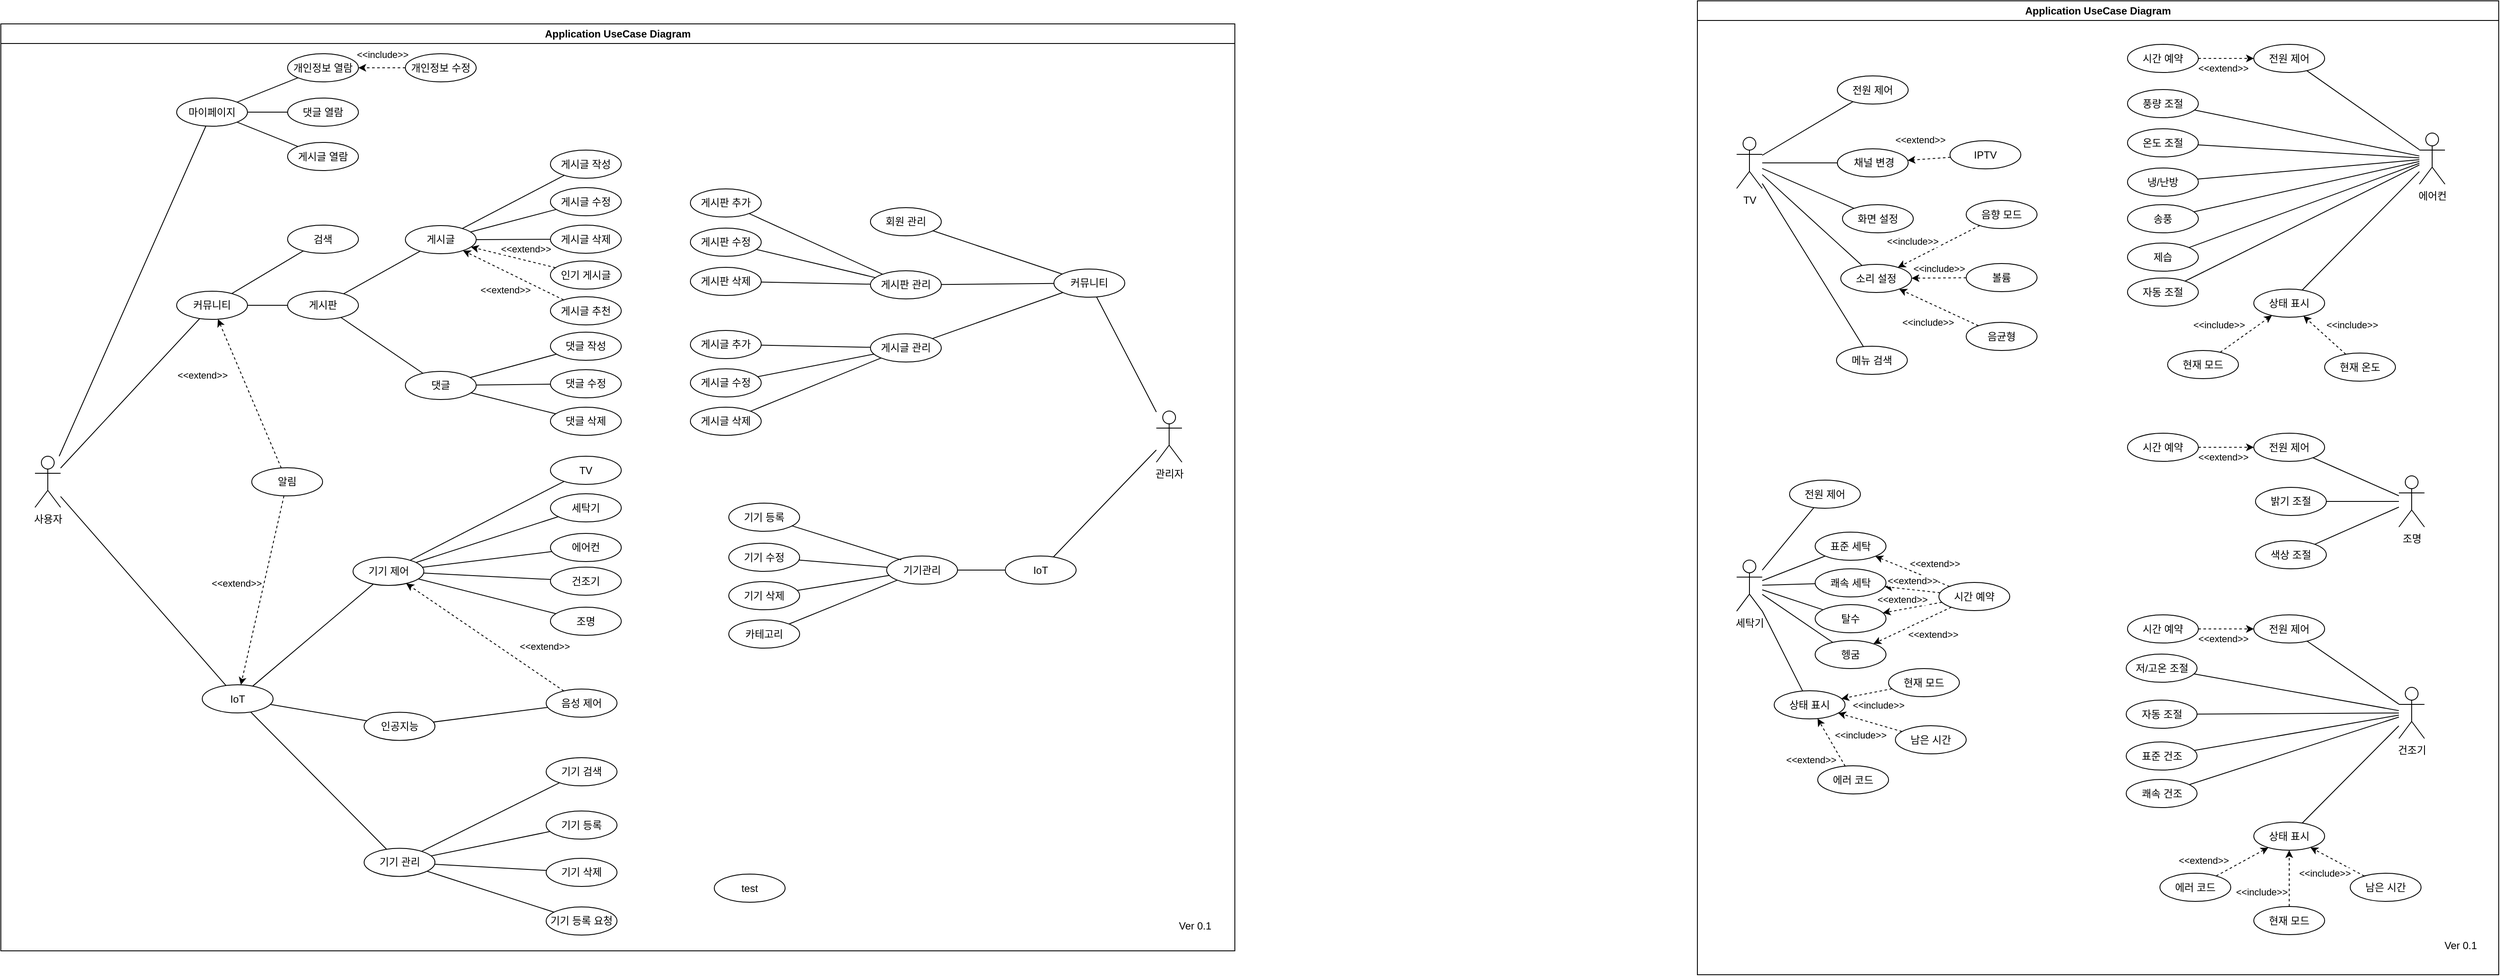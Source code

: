 <mxfile version="24.2.0" type="github">
  <diagram name="페이지-1" id="SPn03I5VUdhCUxH6A8fu">
    <mxGraphModel dx="4849" dy="1514" grid="0" gridSize="10" guides="1" tooltips="1" connect="0" arrows="1" fold="1" page="0" pageScale="1" pageWidth="827" pageHeight="1169" math="0" shadow="0">
      <root>
        <mxCell id="0" />
        <mxCell id="1" parent="0" />
        <mxCell id="YW6be6riu14FDHsjR1MI-1" value="세탁기" style="shape=umlActor;verticalLabelPosition=bottom;verticalAlign=top;html=1;outlineConnect=0;" parent="1" vertex="1">
          <mxGeometry x="-681" y="394.73" width="30" height="60" as="geometry" />
        </mxCell>
        <mxCell id="YW6be6riu14FDHsjR1MI-5" value="TV" style="shape=umlActor;verticalLabelPosition=bottom;verticalAlign=top;html=1;outlineConnect=0;" parent="1" vertex="1">
          <mxGeometry x="-681" y="-101" width="30" height="60" as="geometry" />
        </mxCell>
        <mxCell id="0zQDEEanzSZMssSfunVY-1" value="전원 제어" style="ellipse;whiteSpace=wrap;html=1;" parent="1" vertex="1">
          <mxGeometry x="-563" y="-173" width="83" height="33" as="geometry" />
        </mxCell>
        <mxCell id="0zQDEEanzSZMssSfunVY-2" value="" style="endArrow=none;html=1;rounded=0;" parent="1" source="YW6be6riu14FDHsjR1MI-5" target="0zQDEEanzSZMssSfunVY-1" edge="1">
          <mxGeometry width="50" height="50" relative="1" as="geometry">
            <mxPoint x="-475" y="136" as="sourcePoint" />
            <mxPoint x="-425" y="86" as="targetPoint" />
          </mxGeometry>
        </mxCell>
        <mxCell id="0zQDEEanzSZMssSfunVY-13" value="&amp;nbsp;채널 변경" style="ellipse;whiteSpace=wrap;html=1;" parent="1" vertex="1">
          <mxGeometry x="-563" y="-87.5" width="83" height="33" as="geometry" />
        </mxCell>
        <mxCell id="0zQDEEanzSZMssSfunVY-15" value="" style="endArrow=none;html=1;rounded=0;" parent="1" source="YW6be6riu14FDHsjR1MI-5" target="0zQDEEanzSZMssSfunVY-13" edge="1">
          <mxGeometry width="50" height="50" relative="1" as="geometry">
            <mxPoint x="-579" y="112" as="sourcePoint" />
            <mxPoint x="-529" y="62" as="targetPoint" />
          </mxGeometry>
        </mxCell>
        <mxCell id="0zQDEEanzSZMssSfunVY-17" value="IPTV" style="ellipse;whiteSpace=wrap;html=1;" parent="1" vertex="1">
          <mxGeometry x="-431" y="-97" width="83" height="33" as="geometry" />
        </mxCell>
        <mxCell id="0zQDEEanzSZMssSfunVY-19" value="&amp;lt;&amp;lt;extend&amp;gt;&amp;gt;" style="endArrow=classic;html=1;rounded=0;dashed=1;" parent="1" source="0zQDEEanzSZMssSfunVY-17" target="0zQDEEanzSZMssSfunVY-13" edge="1">
          <mxGeometry x="0.374" y="-23" width="50" height="50" relative="1" as="geometry">
            <mxPoint x="-579" y="112" as="sourcePoint" />
            <mxPoint x="-529" y="62" as="targetPoint" />
            <mxPoint as="offset" />
          </mxGeometry>
        </mxCell>
        <mxCell id="0zQDEEanzSZMssSfunVY-26" value="" style="endArrow=none;html=1;rounded=0;" parent="1" source="YW6be6riu14FDHsjR1MI-5" target="0zQDEEanzSZMssSfunVY-24" edge="1">
          <mxGeometry width="50" height="50" relative="1" as="geometry">
            <mxPoint x="-606" y="79" as="sourcePoint" />
            <mxPoint x="-446" y="36" as="targetPoint" />
          </mxGeometry>
        </mxCell>
        <mxCell id="0zQDEEanzSZMssSfunVY-27" value="" style="endArrow=none;html=1;rounded=0;" parent="1" source="YW6be6riu14FDHsjR1MI-5" target="0zQDEEanzSZMssSfunVY-22" edge="1">
          <mxGeometry width="50" height="50" relative="1" as="geometry">
            <mxPoint x="-485.757" y="38.116" as="sourcePoint" />
            <mxPoint x="-446" y="36" as="targetPoint" />
          </mxGeometry>
        </mxCell>
        <mxCell id="0zQDEEanzSZMssSfunVY-36" value="" style="endArrow=none;html=1;rounded=0;" parent="1" source="YW6be6riu14FDHsjR1MI-1" target="0zQDEEanzSZMssSfunVY-54" edge="1">
          <mxGeometry width="50" height="50" relative="1" as="geometry">
            <mxPoint x="-486.126" y="344.602" as="sourcePoint" />
            <mxPoint x="-426.115" y="332.997" as="targetPoint" />
          </mxGeometry>
        </mxCell>
        <mxCell id="0zQDEEanzSZMssSfunVY-44" value="" style="endArrow=none;html=1;rounded=0;" parent="1" source="YW6be6riu14FDHsjR1MI-5" target="0zQDEEanzSZMssSfunVY-40" edge="1">
          <mxGeometry width="50" height="50" relative="1" as="geometry">
            <mxPoint x="-488.079" y="56.282" as="sourcePoint" />
            <mxPoint x="-399" y="57" as="targetPoint" />
          </mxGeometry>
        </mxCell>
        <mxCell id="0zQDEEanzSZMssSfunVY-64" value="" style="endArrow=none;html=1;rounded=0;" parent="1" source="YW6be6riu14FDHsjR1MI-1" target="0zQDEEanzSZMssSfunVY-60" edge="1">
          <mxGeometry width="50" height="50" relative="1" as="geometry">
            <mxPoint x="-495.443" y="479.342" as="sourcePoint" />
            <mxPoint x="-417" y="441" as="targetPoint" />
          </mxGeometry>
        </mxCell>
        <mxCell id="0zQDEEanzSZMssSfunVY-65" value="" style="endArrow=none;html=1;rounded=0;" parent="1" source="YW6be6riu14FDHsjR1MI-1" target="0zQDEEanzSZMssSfunVY-61" edge="1">
          <mxGeometry width="50" height="50" relative="1" as="geometry">
            <mxPoint x="-483.568" y="487.008" as="sourcePoint" />
            <mxPoint x="-407" y="451" as="targetPoint" />
          </mxGeometry>
        </mxCell>
        <mxCell id="0zQDEEanzSZMssSfunVY-66" value="" style="endArrow=none;html=1;rounded=0;" parent="1" source="YW6be6riu14FDHsjR1MI-1" target="0zQDEEanzSZMssSfunVY-63" edge="1">
          <mxGeometry width="50" height="50" relative="1" as="geometry">
            <mxPoint x="-485.799" y="498.397" as="sourcePoint" />
            <mxPoint x="-397" y="461" as="targetPoint" />
          </mxGeometry>
        </mxCell>
        <mxCell id="0zQDEEanzSZMssSfunVY-67" value="" style="endArrow=none;html=1;rounded=0;" parent="1" source="YW6be6riu14FDHsjR1MI-1" target="0zQDEEanzSZMssSfunVY-62" edge="1">
          <mxGeometry width="50" height="50" relative="1" as="geometry">
            <mxPoint x="-497.671" y="504.415" as="sourcePoint" />
            <mxPoint x="-387" y="471" as="targetPoint" />
          </mxGeometry>
        </mxCell>
        <mxCell id="0zQDEEanzSZMssSfunVY-84" value="" style="endArrow=none;html=1;rounded=0;" parent="1" source="YW6be6riu14FDHsjR1MI-1" target="0zQDEEanzSZMssSfunVY-59" edge="1">
          <mxGeometry width="50" height="50" relative="1" as="geometry">
            <mxPoint x="-548" y="464" as="sourcePoint" />
            <mxPoint x="-498" y="414" as="targetPoint" />
          </mxGeometry>
        </mxCell>
        <mxCell id="0zQDEEanzSZMssSfunVY-85" value="Application UseCase Diagram" style="swimlane;whiteSpace=wrap;html=1;" parent="1" vertex="1">
          <mxGeometry x="-727" y="-261" width="939" height="1142" as="geometry" />
        </mxCell>
        <mxCell id="0zQDEEanzSZMssSfunVY-86" value="Ver 0.1" style="text;html=1;align=center;verticalAlign=middle;resizable=0;points=[];autosize=1;strokeColor=none;fillColor=none;" parent="0zQDEEanzSZMssSfunVY-85" vertex="1">
          <mxGeometry x="866" y="1095" width="56" height="26" as="geometry" />
        </mxCell>
        <mxCell id="YW6be6riu14FDHsjR1MI-4" value="에어컨" style="shape=umlActor;verticalLabelPosition=bottom;verticalAlign=top;html=1;outlineConnect=0;" parent="0zQDEEanzSZMssSfunVY-85" vertex="1">
          <mxGeometry x="846" y="155" width="30" height="60" as="geometry" />
        </mxCell>
        <mxCell id="dYHi77q5f8NIFPNNS61r-244" value="전원 제어" style="ellipse;whiteSpace=wrap;html=1;" parent="0zQDEEanzSZMssSfunVY-85" vertex="1">
          <mxGeometry x="652" y="51" width="83" height="33" as="geometry" />
        </mxCell>
        <mxCell id="dYHi77q5f8NIFPNNS61r-250" value="" style="endArrow=none;html=1;rounded=0;" parent="0zQDEEanzSZMssSfunVY-85" source="dYHi77q5f8NIFPNNS61r-244" target="YW6be6riu14FDHsjR1MI-4" edge="1">
          <mxGeometry width="50" height="50" relative="1" as="geometry">
            <mxPoint x="321" y="247" as="sourcePoint" />
            <mxPoint x="371" y="197" as="targetPoint" />
          </mxGeometry>
        </mxCell>
        <mxCell id="dYHi77q5f8NIFPNNS61r-251" value="온도 조절" style="ellipse;whiteSpace=wrap;html=1;" parent="0zQDEEanzSZMssSfunVY-85" vertex="1">
          <mxGeometry x="504" y="150" width="83" height="33" as="geometry" />
        </mxCell>
        <mxCell id="dYHi77q5f8NIFPNNS61r-253" value="" style="endArrow=none;html=1;rounded=0;" parent="0zQDEEanzSZMssSfunVY-85" source="dYHi77q5f8NIFPNNS61r-251" target="YW6be6riu14FDHsjR1MI-4" edge="1">
          <mxGeometry width="50" height="50" relative="1" as="geometry">
            <mxPoint x="321" y="482" as="sourcePoint" />
            <mxPoint x="659.512" y="259.475" as="targetPoint" />
          </mxGeometry>
        </mxCell>
        <mxCell id="dYHi77q5f8NIFPNNS61r-254" value="풍량 조절" style="ellipse;whiteSpace=wrap;html=1;" parent="0zQDEEanzSZMssSfunVY-85" vertex="1">
          <mxGeometry x="504" y="104" width="83" height="33" as="geometry" />
        </mxCell>
        <mxCell id="dYHi77q5f8NIFPNNS61r-255" value="" style="endArrow=none;html=1;rounded=0;" parent="0zQDEEanzSZMssSfunVY-85" source="YW6be6riu14FDHsjR1MI-4" target="dYHi77q5f8NIFPNNS61r-254" edge="1">
          <mxGeometry width="50" height="50" relative="1" as="geometry">
            <mxPoint x="649.828" y="245.22" as="sourcePoint" />
            <mxPoint x="371" y="432" as="targetPoint" />
          </mxGeometry>
        </mxCell>
        <mxCell id="dYHi77q5f8NIFPNNS61r-263" value="상태 표시" style="ellipse;whiteSpace=wrap;html=1;" parent="0zQDEEanzSZMssSfunVY-85" vertex="1">
          <mxGeometry x="652" y="338" width="83" height="33" as="geometry" />
        </mxCell>
        <mxCell id="dYHi77q5f8NIFPNNS61r-264" value="현재 모드" style="ellipse;whiteSpace=wrap;html=1;" parent="0zQDEEanzSZMssSfunVY-85" vertex="1">
          <mxGeometry x="551" y="410" width="83" height="33" as="geometry" />
        </mxCell>
        <mxCell id="dYHi77q5f8NIFPNNS61r-265" value="현재 온도" style="ellipse;whiteSpace=wrap;html=1;" parent="0zQDEEanzSZMssSfunVY-85" vertex="1">
          <mxGeometry x="735" y="413" width="83" height="33" as="geometry" />
        </mxCell>
        <mxCell id="dYHi77q5f8NIFPNNS61r-271" value="냉/난방" style="ellipse;whiteSpace=wrap;html=1;" parent="0zQDEEanzSZMssSfunVY-85" vertex="1">
          <mxGeometry x="504" y="196" width="83" height="33" as="geometry" />
        </mxCell>
        <mxCell id="0zQDEEanzSZMssSfunVY-54" value="전원 제어" style="ellipse;whiteSpace=wrap;html=1;" parent="0zQDEEanzSZMssSfunVY-85" vertex="1">
          <mxGeometry x="108" y="562" width="83" height="33" as="geometry" />
        </mxCell>
        <mxCell id="0zQDEEanzSZMssSfunVY-55" value="시간 예약" style="ellipse;whiteSpace=wrap;html=1;" parent="0zQDEEanzSZMssSfunVY-85" vertex="1">
          <mxGeometry x="283" y="682" width="83" height="33" as="geometry" />
        </mxCell>
        <mxCell id="0zQDEEanzSZMssSfunVY-60" value="표준 세탁" style="ellipse;whiteSpace=wrap;html=1;" parent="0zQDEEanzSZMssSfunVY-85" vertex="1">
          <mxGeometry x="138" y="623" width="83" height="33" as="geometry" />
        </mxCell>
        <mxCell id="0zQDEEanzSZMssSfunVY-61" value="쾌속 세탁&lt;span style=&quot;color: rgba(0, 0, 0, 0); font-family: monospace; font-size: 0px; text-align: start; text-wrap: nowrap;&quot;&gt;%3CmxGraphModel%3E%3Croot%3E%3CmxCell%20id%3D%220%22%2F%3E%3CmxCell%20id%3D%221%22%20parent%3D%220%22%2F%3E%3CmxCell%20id%3D%222%22%20value%3D%22%EC%A0%84%EC%9B%90%20%EC%A0%9C%EC%96%B4%22%20style%3D%22ellipse%3BwhiteSpace%3Dwrap%3Bhtml%3D1%3B%22%20vertex%3D%221%22%20parent%3D%221%22%3E%3CmxGeometry%20x%3D%22-563%22%20y%3D%22336.73%22%20width%3D%2283%22%20height%3D%2233%22%20as%3D%22geometry%22%2F%3E%3C%2FmxCell%3E%3C%2Froot%3E%3C%2FmxGraphModel%3E&lt;/span&gt;&lt;span style=&quot;color: rgba(0, 0, 0, 0); font-family: monospace; font-size: 0px; text-align: start; text-wrap: nowrap;&quot;&gt;%3CmxGraphModel%3E%3Croot%3E%3CmxCell%20id%3D%220%22%2F%3E%3CmxCell%20id%3D%221%22%20parent%3D%220%22%2F%3E%3CmxCell%20id%3D%222%22%20value%3D%22%EC%A0%84%EC%9B%90%20%EC%A0%9C%EC%96%B4%22%20style%3D%22ellipse%3BwhiteSpace%3Dwrap%3Bhtml%3D1%3B%22%20vertex%3D%221%22%20parent%3D%221%22%3E%3CmxGeometry%20x%3D%22-563%22%20y%3D%22336.73%22%20width%3D%2283%22%20height%3D%2233%22%20as%3D%22geometry%22%2F%3E%3C%2FmxCell%3E%3C%2Froot%3E%3C%2FmxGraphModel%3E&lt;/span&gt;" style="ellipse;whiteSpace=wrap;html=1;" parent="0zQDEEanzSZMssSfunVY-85" vertex="1">
          <mxGeometry x="138" y="666" width="83" height="33" as="geometry" />
        </mxCell>
        <mxCell id="0zQDEEanzSZMssSfunVY-62" value="헹굼" style="ellipse;whiteSpace=wrap;html=1;" parent="0zQDEEanzSZMssSfunVY-85" vertex="1">
          <mxGeometry x="138" y="750" width="83" height="33" as="geometry" />
        </mxCell>
        <mxCell id="0zQDEEanzSZMssSfunVY-63" value="탈수" style="ellipse;whiteSpace=wrap;html=1;" parent="0zQDEEanzSZMssSfunVY-85" vertex="1">
          <mxGeometry x="138" y="708" width="83" height="33" as="geometry" />
        </mxCell>
        <mxCell id="0zQDEEanzSZMssSfunVY-76" value="" style="endArrow=classic;html=1;rounded=0;dashed=1;" parent="0zQDEEanzSZMssSfunVY-85" source="0zQDEEanzSZMssSfunVY-55" target="0zQDEEanzSZMssSfunVY-60" edge="1">
          <mxGeometry width="50" height="50" relative="1" as="geometry">
            <mxPoint x="152" y="668" as="sourcePoint" />
            <mxPoint x="202" y="618" as="targetPoint" />
          </mxGeometry>
        </mxCell>
        <mxCell id="0zQDEEanzSZMssSfunVY-80" value="&amp;lt;&amp;lt;extend&amp;gt;&amp;gt;" style="edgeLabel;html=1;align=center;verticalAlign=middle;resizable=0;points=[];" parent="0zQDEEanzSZMssSfunVY-76" vertex="1" connectable="0">
          <mxGeometry x="0.122" y="5" relative="1" as="geometry">
            <mxPoint x="33" y="-12" as="offset" />
          </mxGeometry>
        </mxCell>
        <mxCell id="0zQDEEanzSZMssSfunVY-77" value="" style="endArrow=classic;html=1;rounded=0;dashed=1;" parent="0zQDEEanzSZMssSfunVY-85" source="0zQDEEanzSZMssSfunVY-55" target="0zQDEEanzSZMssSfunVY-61" edge="1">
          <mxGeometry width="50" height="50" relative="1" as="geometry">
            <mxPoint x="303" y="697" as="sourcePoint" />
            <mxPoint x="218" y="661" as="targetPoint" />
          </mxGeometry>
        </mxCell>
        <mxCell id="0zQDEEanzSZMssSfunVY-81" value="&amp;lt;&amp;lt;extend&amp;gt;&amp;gt;" style="edgeLabel;html=1;align=center;verticalAlign=middle;resizable=0;points=[];" parent="0zQDEEanzSZMssSfunVY-77" vertex="1" connectable="0">
          <mxGeometry x="-0.277" y="-1" relative="1" as="geometry">
            <mxPoint x="-9" y="-11" as="offset" />
          </mxGeometry>
        </mxCell>
        <mxCell id="0zQDEEanzSZMssSfunVY-78" value="" style="endArrow=classic;html=1;rounded=0;dashed=1;" parent="0zQDEEanzSZMssSfunVY-85" source="0zQDEEanzSZMssSfunVY-55" target="0zQDEEanzSZMssSfunVY-63" edge="1">
          <mxGeometry width="50" height="50" relative="1" as="geometry">
            <mxPoint x="313" y="707" as="sourcePoint" />
            <mxPoint x="228" y="671" as="targetPoint" />
          </mxGeometry>
        </mxCell>
        <mxCell id="0zQDEEanzSZMssSfunVY-82" value="&amp;lt;&amp;lt;extend&amp;gt;&amp;gt;" style="edgeLabel;html=1;align=center;verticalAlign=middle;resizable=0;points=[];" parent="0zQDEEanzSZMssSfunVY-78" vertex="1" connectable="0">
          <mxGeometry x="0.045" y="3" relative="1" as="geometry">
            <mxPoint x="-11" y="-13" as="offset" />
          </mxGeometry>
        </mxCell>
        <mxCell id="0zQDEEanzSZMssSfunVY-79" value="" style="endArrow=classic;html=1;rounded=0;dashed=1;" parent="0zQDEEanzSZMssSfunVY-85" source="0zQDEEanzSZMssSfunVY-55" target="0zQDEEanzSZMssSfunVY-62" edge="1">
          <mxGeometry width="50" height="50" relative="1" as="geometry">
            <mxPoint x="323" y="717" as="sourcePoint" />
            <mxPoint x="238" y="681" as="targetPoint" />
          </mxGeometry>
        </mxCell>
        <mxCell id="0zQDEEanzSZMssSfunVY-83" value="&amp;lt;&amp;lt;extend&amp;gt;&amp;gt;" style="edgeLabel;html=1;align=center;verticalAlign=middle;resizable=0;points=[];" parent="0zQDEEanzSZMssSfunVY-79" vertex="1" connectable="0">
          <mxGeometry x="-0.194" y="5" relative="1" as="geometry">
            <mxPoint x="13" y="10" as="offset" />
          </mxGeometry>
        </mxCell>
        <mxCell id="0zQDEEanzSZMssSfunVY-24" value="메뉴 검색" style="ellipse;whiteSpace=wrap;html=1;" parent="0zQDEEanzSZMssSfunVY-85" vertex="1">
          <mxGeometry x="163" y="405" width="83" height="33" as="geometry" />
        </mxCell>
        <mxCell id="0zQDEEanzSZMssSfunVY-22" value="화면 설정" style="ellipse;whiteSpace=wrap;html=1;" parent="0zQDEEanzSZMssSfunVY-85" vertex="1">
          <mxGeometry x="170" y="239" width="83" height="33" as="geometry" />
        </mxCell>
        <mxCell id="0zQDEEanzSZMssSfunVY-40" value="소리 설정" style="ellipse;whiteSpace=wrap;html=1;" parent="0zQDEEanzSZMssSfunVY-85" vertex="1">
          <mxGeometry x="168" y="309" width="83" height="33" as="geometry" />
        </mxCell>
        <mxCell id="0zQDEEanzSZMssSfunVY-41" value="음향 모드" style="ellipse;whiteSpace=wrap;html=1;" parent="0zQDEEanzSZMssSfunVY-85" vertex="1">
          <mxGeometry x="315" y="234" width="83" height="33" as="geometry" />
        </mxCell>
        <mxCell id="0zQDEEanzSZMssSfunVY-42" value="볼륨" style="ellipse;whiteSpace=wrap;html=1;" parent="0zQDEEanzSZMssSfunVY-85" vertex="1">
          <mxGeometry x="315" y="308" width="83" height="33" as="geometry" />
        </mxCell>
        <mxCell id="0zQDEEanzSZMssSfunVY-43" value="음균형" style="ellipse;whiteSpace=wrap;html=1;" parent="0zQDEEanzSZMssSfunVY-85" vertex="1">
          <mxGeometry x="315" y="377" width="83" height="33" as="geometry" />
        </mxCell>
        <mxCell id="0zQDEEanzSZMssSfunVY-45" value="" style="endArrow=classic;html=1;rounded=0;dashed=1;" parent="0zQDEEanzSZMssSfunVY-85" source="0zQDEEanzSZMssSfunVY-41" target="0zQDEEanzSZMssSfunVY-40" edge="1">
          <mxGeometry width="50" height="50" relative="1" as="geometry">
            <mxPoint x="152" y="347" as="sourcePoint" />
            <mxPoint x="202" y="297" as="targetPoint" />
          </mxGeometry>
        </mxCell>
        <mxCell id="0zQDEEanzSZMssSfunVY-49" value="&amp;lt;&amp;lt;include&amp;gt;&amp;gt;" style="edgeLabel;html=1;align=center;verticalAlign=middle;resizable=0;points=[];" parent="0zQDEEanzSZMssSfunVY-45" vertex="1" connectable="0">
          <mxGeometry x="0.323" y="3" relative="1" as="geometry">
            <mxPoint x="-17" y="-17" as="offset" />
          </mxGeometry>
        </mxCell>
        <mxCell id="0zQDEEanzSZMssSfunVY-47" value="" style="endArrow=classic;html=1;rounded=0;dashed=1;" parent="0zQDEEanzSZMssSfunVY-85" source="0zQDEEanzSZMssSfunVY-43" target="0zQDEEanzSZMssSfunVY-40" edge="1">
          <mxGeometry width="50" height="50" relative="1" as="geometry">
            <mxPoint x="152" y="347" as="sourcePoint" />
            <mxPoint x="202" y="297" as="targetPoint" />
          </mxGeometry>
        </mxCell>
        <mxCell id="0zQDEEanzSZMssSfunVY-52" value="&amp;lt;&amp;lt;include&amp;gt;&amp;gt;" style="edgeLabel;html=1;align=center;verticalAlign=middle;resizable=0;points=[];" parent="0zQDEEanzSZMssSfunVY-47" vertex="1" connectable="0">
          <mxGeometry x="-0.21" y="3" relative="1" as="geometry">
            <mxPoint x="-22" y="10" as="offset" />
          </mxGeometry>
        </mxCell>
        <mxCell id="0zQDEEanzSZMssSfunVY-50" value="" style="endArrow=classic;html=1;rounded=0;dashed=1;" parent="0zQDEEanzSZMssSfunVY-85" source="0zQDEEanzSZMssSfunVY-42" target="0zQDEEanzSZMssSfunVY-40" edge="1">
          <mxGeometry width="50" height="50" relative="1" as="geometry">
            <mxPoint x="152" y="348" as="sourcePoint" />
            <mxPoint x="202" y="298" as="targetPoint" />
          </mxGeometry>
        </mxCell>
        <mxCell id="0zQDEEanzSZMssSfunVY-51" value="&amp;lt;&amp;lt;include&amp;gt;&amp;gt;" style="edgeLabel;html=1;align=center;verticalAlign=middle;resizable=0;points=[];" parent="0zQDEEanzSZMssSfunVY-50" vertex="1" connectable="0">
          <mxGeometry x="-0.176" y="5" relative="1" as="geometry">
            <mxPoint x="-6" y="-16" as="offset" />
          </mxGeometry>
        </mxCell>
        <mxCell id="0zQDEEanzSZMssSfunVY-71" value="에러 코드" style="ellipse;whiteSpace=wrap;html=1;" parent="0zQDEEanzSZMssSfunVY-85" vertex="1">
          <mxGeometry x="141" y="897" width="83" height="33" as="geometry" />
        </mxCell>
        <mxCell id="0zQDEEanzSZMssSfunVY-59" value="상태 표시" style="ellipse;whiteSpace=wrap;html=1;" parent="0zQDEEanzSZMssSfunVY-85" vertex="1">
          <mxGeometry x="90" y="809" width="83" height="33" as="geometry" />
        </mxCell>
        <mxCell id="0zQDEEanzSZMssSfunVY-74" value="" style="endArrow=classic;html=1;rounded=0;dashed=1;" parent="0zQDEEanzSZMssSfunVY-85" source="0zQDEEanzSZMssSfunVY-71" target="0zQDEEanzSZMssSfunVY-59" edge="1">
          <mxGeometry width="50" height="50" relative="1" as="geometry">
            <mxPoint x="222" y="766" as="sourcePoint" />
            <mxPoint x="272" y="716" as="targetPoint" />
          </mxGeometry>
        </mxCell>
        <mxCell id="0zQDEEanzSZMssSfunVY-75" value="&amp;lt;&amp;lt;extend&amp;gt;&amp;gt;" style="edgeLabel;html=1;align=center;verticalAlign=middle;resizable=0;points=[];" parent="0zQDEEanzSZMssSfunVY-74" vertex="1" connectable="0">
          <mxGeometry x="-0.421" y="1" relative="1" as="geometry">
            <mxPoint x="-30" y="8" as="offset" />
          </mxGeometry>
        </mxCell>
        <mxCell id="0zQDEEanzSZMssSfunVY-69" value="현재 모드" style="ellipse;whiteSpace=wrap;html=1;" parent="0zQDEEanzSZMssSfunVY-85" vertex="1">
          <mxGeometry x="224" y="783" width="83" height="33" as="geometry" />
        </mxCell>
        <mxCell id="0zQDEEanzSZMssSfunVY-70" value="남은 시간" style="ellipse;whiteSpace=wrap;html=1;" parent="0zQDEEanzSZMssSfunVY-85" vertex="1">
          <mxGeometry x="232" y="850" width="83" height="33" as="geometry" />
        </mxCell>
        <mxCell id="dYHi77q5f8NIFPNNS61r-273" value="" style="endArrow=classic;html=1;rounded=0;dashed=1;" parent="0zQDEEanzSZMssSfunVY-85" source="0zQDEEanzSZMssSfunVY-70" target="0zQDEEanzSZMssSfunVY-59" edge="1">
          <mxGeometry width="50" height="50" relative="1" as="geometry">
            <mxPoint x="479" y="635" as="sourcePoint" />
            <mxPoint x="529" y="585" as="targetPoint" />
          </mxGeometry>
        </mxCell>
        <mxCell id="dYHi77q5f8NIFPNNS61r-276" value="&amp;lt;&amp;lt;include&amp;gt;&amp;gt;" style="edgeLabel;html=1;align=center;verticalAlign=middle;resizable=0;points=[];" parent="dYHi77q5f8NIFPNNS61r-273" vertex="1" connectable="0">
          <mxGeometry x="0.071" relative="1" as="geometry">
            <mxPoint x="-9" y="15" as="offset" />
          </mxGeometry>
        </mxCell>
        <mxCell id="dYHi77q5f8NIFPNNS61r-274" value="" style="endArrow=classic;html=1;rounded=0;dashed=1;" parent="0zQDEEanzSZMssSfunVY-85" source="0zQDEEanzSZMssSfunVY-69" target="0zQDEEanzSZMssSfunVY-59" edge="1">
          <mxGeometry width="50" height="50" relative="1" as="geometry">
            <mxPoint x="479" y="635" as="sourcePoint" />
            <mxPoint x="529" y="585" as="targetPoint" />
          </mxGeometry>
        </mxCell>
        <mxCell id="dYHi77q5f8NIFPNNS61r-275" value="&amp;lt;&amp;lt;include&amp;gt;&amp;gt;" style="edgeLabel;html=1;align=center;verticalAlign=middle;resizable=0;points=[];" parent="dYHi77q5f8NIFPNNS61r-274" vertex="1" connectable="0">
          <mxGeometry x="-0.026" relative="1" as="geometry">
            <mxPoint x="13" y="13" as="offset" />
          </mxGeometry>
        </mxCell>
        <mxCell id="dYHi77q5f8NIFPNNS61r-279" value="제습" style="ellipse;whiteSpace=wrap;html=1;" parent="0zQDEEanzSZMssSfunVY-85" vertex="1">
          <mxGeometry x="504" y="284" width="83" height="33" as="geometry" />
        </mxCell>
        <mxCell id="dYHi77q5f8NIFPNNS61r-278" value="송풍" style="ellipse;whiteSpace=wrap;html=1;" parent="0zQDEEanzSZMssSfunVY-85" vertex="1">
          <mxGeometry x="504" y="239" width="83" height="33" as="geometry" />
        </mxCell>
        <mxCell id="dYHi77q5f8NIFPNNS61r-277" value="자동 조절" style="ellipse;whiteSpace=wrap;html=1;" parent="0zQDEEanzSZMssSfunVY-85" vertex="1">
          <mxGeometry x="504" y="325" width="83" height="33" as="geometry" />
        </mxCell>
        <mxCell id="dYHi77q5f8NIFPNNS61r-280" value="" style="endArrow=none;html=1;rounded=0;" parent="0zQDEEanzSZMssSfunVY-85" source="dYHi77q5f8NIFPNNS61r-263" target="YW6be6riu14FDHsjR1MI-4" edge="1">
          <mxGeometry width="50" height="50" relative="1" as="geometry">
            <mxPoint x="217" y="437" as="sourcePoint" />
            <mxPoint x="267" y="387" as="targetPoint" />
          </mxGeometry>
        </mxCell>
        <mxCell id="dYHi77q5f8NIFPNNS61r-281" value="" style="endArrow=none;html=1;rounded=0;" parent="0zQDEEanzSZMssSfunVY-85" source="dYHi77q5f8NIFPNNS61r-277" target="YW6be6riu14FDHsjR1MI-4" edge="1">
          <mxGeometry width="50" height="50" relative="1" as="geometry">
            <mxPoint x="217" y="437" as="sourcePoint" />
            <mxPoint x="267" y="387" as="targetPoint" />
          </mxGeometry>
        </mxCell>
        <mxCell id="dYHi77q5f8NIFPNNS61r-286" value="" style="endArrow=none;html=1;rounded=0;" parent="0zQDEEanzSZMssSfunVY-85" source="YW6be6riu14FDHsjR1MI-4" target="dYHi77q5f8NIFPNNS61r-279" edge="1">
          <mxGeometry width="50" height="50" relative="1" as="geometry">
            <mxPoint x="247" y="467" as="sourcePoint" />
            <mxPoint x="297" y="417" as="targetPoint" />
          </mxGeometry>
        </mxCell>
        <mxCell id="dYHi77q5f8NIFPNNS61r-285" value="" style="endArrow=none;html=1;rounded=0;" parent="0zQDEEanzSZMssSfunVY-85" source="YW6be6riu14FDHsjR1MI-4" target="dYHi77q5f8NIFPNNS61r-278" edge="1">
          <mxGeometry width="50" height="50" relative="1" as="geometry">
            <mxPoint x="237" y="457" as="sourcePoint" />
            <mxPoint x="287" y="407" as="targetPoint" />
          </mxGeometry>
        </mxCell>
        <mxCell id="dYHi77q5f8NIFPNNS61r-284" value="" style="endArrow=none;html=1;rounded=0;" parent="0zQDEEanzSZMssSfunVY-85" source="YW6be6riu14FDHsjR1MI-4" target="dYHi77q5f8NIFPNNS61r-271" edge="1">
          <mxGeometry width="50" height="50" relative="1" as="geometry">
            <mxPoint x="227" y="447" as="sourcePoint" />
            <mxPoint x="277" y="397" as="targetPoint" />
          </mxGeometry>
        </mxCell>
        <mxCell id="dYHi77q5f8NIFPNNS61r-287" value="" style="endArrow=classic;html=1;rounded=0;dashed=1;" parent="0zQDEEanzSZMssSfunVY-85" source="dYHi77q5f8NIFPNNS61r-264" target="dYHi77q5f8NIFPNNS61r-263" edge="1">
          <mxGeometry width="50" height="50" relative="1" as="geometry">
            <mxPoint x="217" y="437" as="sourcePoint" />
            <mxPoint x="267" y="387" as="targetPoint" />
          </mxGeometry>
        </mxCell>
        <mxCell id="dYHi77q5f8NIFPNNS61r-290" value="&amp;lt;&amp;lt;include&amp;gt;&amp;gt;" style="edgeLabel;html=1;align=center;verticalAlign=middle;resizable=0;points=[];" parent="dYHi77q5f8NIFPNNS61r-287" vertex="1" connectable="0">
          <mxGeometry x="0.363" y="-1" relative="1" as="geometry">
            <mxPoint x="-44" y="-4" as="offset" />
          </mxGeometry>
        </mxCell>
        <mxCell id="dYHi77q5f8NIFPNNS61r-288" value="" style="endArrow=classic;html=1;rounded=0;dashed=1;" parent="0zQDEEanzSZMssSfunVY-85" source="dYHi77q5f8NIFPNNS61r-265" target="dYHi77q5f8NIFPNNS61r-263" edge="1">
          <mxGeometry width="50" height="50" relative="1" as="geometry">
            <mxPoint x="217" y="437" as="sourcePoint" />
            <mxPoint x="267" y="387" as="targetPoint" />
          </mxGeometry>
        </mxCell>
        <mxCell id="dYHi77q5f8NIFPNNS61r-289" value="&amp;lt;&amp;lt;include&amp;gt;&amp;gt;" style="edgeLabel;html=1;align=center;verticalAlign=middle;resizable=0;points=[];" parent="dYHi77q5f8NIFPNNS61r-288" vertex="1" connectable="0">
          <mxGeometry x="0.16" y="-6" relative="1" as="geometry">
            <mxPoint x="32" y="-4" as="offset" />
          </mxGeometry>
        </mxCell>
        <mxCell id="dYHi77q5f8NIFPNNS61r-291" value="시간 예약" style="ellipse;whiteSpace=wrap;html=1;" parent="0zQDEEanzSZMssSfunVY-85" vertex="1">
          <mxGeometry x="504" y="51" width="83" height="33" as="geometry" />
        </mxCell>
        <mxCell id="dYHi77q5f8NIFPNNS61r-292" value="" style="endArrow=classic;html=1;rounded=0;dashed=1;" parent="0zQDEEanzSZMssSfunVY-85" source="dYHi77q5f8NIFPNNS61r-291" target="dYHi77q5f8NIFPNNS61r-244" edge="1">
          <mxGeometry width="50" height="50" relative="1" as="geometry">
            <mxPoint x="217" y="555" as="sourcePoint" />
            <mxPoint x="267" y="505" as="targetPoint" />
          </mxGeometry>
        </mxCell>
        <mxCell id="dYHi77q5f8NIFPNNS61r-293" value="&amp;lt;&amp;lt;extend&amp;gt;&amp;gt;" style="edgeLabel;html=1;align=center;verticalAlign=middle;resizable=0;points=[];" parent="dYHi77q5f8NIFPNNS61r-292" vertex="1" connectable="0">
          <mxGeometry x="-0.39" y="-3" relative="1" as="geometry">
            <mxPoint x="9" y="8" as="offset" />
          </mxGeometry>
        </mxCell>
        <mxCell id="dYHi77q5f8NIFPNNS61r-295" value="조명" style="shape=umlActor;verticalLabelPosition=bottom;verticalAlign=top;html=1;outlineConnect=0;" parent="0zQDEEanzSZMssSfunVY-85" vertex="1">
          <mxGeometry x="822" y="557" width="30" height="60" as="geometry" />
        </mxCell>
        <mxCell id="dYHi77q5f8NIFPNNS61r-296" value="전원 제어" style="ellipse;whiteSpace=wrap;html=1;" parent="0zQDEEanzSZMssSfunVY-85" vertex="1">
          <mxGeometry x="652" y="507" width="83" height="33" as="geometry" />
        </mxCell>
        <mxCell id="dYHi77q5f8NIFPNNS61r-297" value="시간 예약" style="ellipse;whiteSpace=wrap;html=1;" parent="0zQDEEanzSZMssSfunVY-85" vertex="1">
          <mxGeometry x="504" y="507" width="83" height="33" as="geometry" />
        </mxCell>
        <mxCell id="dYHi77q5f8NIFPNNS61r-298" value="" style="endArrow=classic;html=1;rounded=0;dashed=1;" parent="0zQDEEanzSZMssSfunVY-85" source="dYHi77q5f8NIFPNNS61r-297" target="dYHi77q5f8NIFPNNS61r-296" edge="1">
          <mxGeometry width="50" height="50" relative="1" as="geometry">
            <mxPoint x="217" y="1011" as="sourcePoint" />
            <mxPoint x="267" y="961" as="targetPoint" />
          </mxGeometry>
        </mxCell>
        <mxCell id="dYHi77q5f8NIFPNNS61r-299" value="&amp;lt;&amp;lt;extend&amp;gt;&amp;gt;" style="edgeLabel;html=1;align=center;verticalAlign=middle;resizable=0;points=[];" parent="dYHi77q5f8NIFPNNS61r-298" vertex="1" connectable="0">
          <mxGeometry x="-0.39" y="-3" relative="1" as="geometry">
            <mxPoint x="9" y="8" as="offset" />
          </mxGeometry>
        </mxCell>
        <mxCell id="dYHi77q5f8NIFPNNS61r-300" value="" style="endArrow=none;html=1;rounded=0;" parent="0zQDEEanzSZMssSfunVY-85" source="dYHi77q5f8NIFPNNS61r-296" target="dYHi77q5f8NIFPNNS61r-295" edge="1">
          <mxGeometry width="50" height="50" relative="1" as="geometry">
            <mxPoint x="327" y="361" as="sourcePoint" />
            <mxPoint x="377" y="311" as="targetPoint" />
          </mxGeometry>
        </mxCell>
        <mxCell id="dYHi77q5f8NIFPNNS61r-301" value="밝기 조절" style="ellipse;whiteSpace=wrap;html=1;" parent="0zQDEEanzSZMssSfunVY-85" vertex="1">
          <mxGeometry x="654" y="570.5" width="83" height="33" as="geometry" />
        </mxCell>
        <mxCell id="dYHi77q5f8NIFPNNS61r-302" value="색상 조절" style="ellipse;whiteSpace=wrap;html=1;" parent="0zQDEEanzSZMssSfunVY-85" vertex="1">
          <mxGeometry x="654" y="633" width="83" height="33" as="geometry" />
        </mxCell>
        <mxCell id="dYHi77q5f8NIFPNNS61r-303" value="" style="endArrow=none;html=1;rounded=0;" parent="0zQDEEanzSZMssSfunVY-85" source="dYHi77q5f8NIFPNNS61r-301" target="dYHi77q5f8NIFPNNS61r-295" edge="1">
          <mxGeometry width="50" height="50" relative="1" as="geometry">
            <mxPoint x="368" y="615" as="sourcePoint" />
            <mxPoint x="418" y="565" as="targetPoint" />
          </mxGeometry>
        </mxCell>
        <mxCell id="dYHi77q5f8NIFPNNS61r-304" value="" style="endArrow=none;html=1;rounded=0;" parent="0zQDEEanzSZMssSfunVY-85" source="dYHi77q5f8NIFPNNS61r-302" target="dYHi77q5f8NIFPNNS61r-295" edge="1">
          <mxGeometry width="50" height="50" relative="1" as="geometry">
            <mxPoint x="368" y="615" as="sourcePoint" />
            <mxPoint x="418" y="565" as="targetPoint" />
          </mxGeometry>
        </mxCell>
        <mxCell id="dYHi77q5f8NIFPNNS61r-305" value="건조기" style="shape=umlActor;verticalLabelPosition=bottom;verticalAlign=top;html=1;outlineConnect=0;" parent="0zQDEEanzSZMssSfunVY-85" vertex="1">
          <mxGeometry x="822" y="805" width="30" height="60" as="geometry" />
        </mxCell>
        <mxCell id="0Bvt2NY_jlUfDVu7JMaP-1" value="전원 제어" style="ellipse;whiteSpace=wrap;html=1;" parent="0zQDEEanzSZMssSfunVY-85" vertex="1">
          <mxGeometry x="652" y="720" width="83" height="33" as="geometry" />
        </mxCell>
        <mxCell id="0Bvt2NY_jlUfDVu7JMaP-2" value="시간 예약" style="ellipse;whiteSpace=wrap;html=1;" parent="0zQDEEanzSZMssSfunVY-85" vertex="1">
          <mxGeometry x="504" y="720" width="83" height="33" as="geometry" />
        </mxCell>
        <mxCell id="0Bvt2NY_jlUfDVu7JMaP-3" value="" style="endArrow=classic;html=1;rounded=0;dashed=1;" parent="0zQDEEanzSZMssSfunVY-85" source="0Bvt2NY_jlUfDVu7JMaP-2" target="0Bvt2NY_jlUfDVu7JMaP-1" edge="1">
          <mxGeometry width="50" height="50" relative="1" as="geometry">
            <mxPoint x="217" y="1224" as="sourcePoint" />
            <mxPoint x="267" y="1174" as="targetPoint" />
          </mxGeometry>
        </mxCell>
        <mxCell id="0Bvt2NY_jlUfDVu7JMaP-4" value="&amp;lt;&amp;lt;extend&amp;gt;&amp;gt;" style="edgeLabel;html=1;align=center;verticalAlign=middle;resizable=0;points=[];" parent="0Bvt2NY_jlUfDVu7JMaP-3" vertex="1" connectable="0">
          <mxGeometry x="-0.39" y="-3" relative="1" as="geometry">
            <mxPoint x="9" y="8" as="offset" />
          </mxGeometry>
        </mxCell>
        <mxCell id="0Bvt2NY_jlUfDVu7JMaP-5" value="저/고온 조절" style="ellipse;whiteSpace=wrap;html=1;" parent="0zQDEEanzSZMssSfunVY-85" vertex="1">
          <mxGeometry x="502.5" y="766" width="83" height="33" as="geometry" />
        </mxCell>
        <mxCell id="0Bvt2NY_jlUfDVu7JMaP-6" value="자동 조절" style="ellipse;whiteSpace=wrap;html=1;" parent="0zQDEEanzSZMssSfunVY-85" vertex="1">
          <mxGeometry x="502.5" y="820" width="83" height="33" as="geometry" />
        </mxCell>
        <mxCell id="0Bvt2NY_jlUfDVu7JMaP-7" value="표준 건조" style="ellipse;whiteSpace=wrap;html=1;" parent="0zQDEEanzSZMssSfunVY-85" vertex="1">
          <mxGeometry x="502.5" y="869" width="83" height="33" as="geometry" />
        </mxCell>
        <mxCell id="0Bvt2NY_jlUfDVu7JMaP-8" value="에러 코드" style="ellipse;whiteSpace=wrap;html=1;" parent="0zQDEEanzSZMssSfunVY-85" vertex="1">
          <mxGeometry x="542" y="1023" width="83" height="33" as="geometry" />
        </mxCell>
        <mxCell id="0Bvt2NY_jlUfDVu7JMaP-9" value="상태 표시" style="ellipse;whiteSpace=wrap;html=1;" parent="0zQDEEanzSZMssSfunVY-85" vertex="1">
          <mxGeometry x="652" y="963" width="83" height="33" as="geometry" />
        </mxCell>
        <mxCell id="0Bvt2NY_jlUfDVu7JMaP-10" value="" style="endArrow=classic;html=1;rounded=0;dashed=1;" parent="0zQDEEanzSZMssSfunVY-85" source="0Bvt2NY_jlUfDVu7JMaP-8" target="0Bvt2NY_jlUfDVu7JMaP-9" edge="1">
          <mxGeometry width="50" height="50" relative="1" as="geometry">
            <mxPoint x="435" y="872" as="sourcePoint" />
            <mxPoint x="485" y="822" as="targetPoint" />
          </mxGeometry>
        </mxCell>
        <mxCell id="0Bvt2NY_jlUfDVu7JMaP-11" value="&amp;lt;&amp;lt;extend&amp;gt;&amp;gt;" style="edgeLabel;html=1;align=center;verticalAlign=middle;resizable=0;points=[];" parent="0Bvt2NY_jlUfDVu7JMaP-10" vertex="1" connectable="0">
          <mxGeometry x="-0.421" y="1" relative="1" as="geometry">
            <mxPoint x="-32" y="-8" as="offset" />
          </mxGeometry>
        </mxCell>
        <mxCell id="0Bvt2NY_jlUfDVu7JMaP-12" value="현재 모드" style="ellipse;whiteSpace=wrap;html=1;" parent="0zQDEEanzSZMssSfunVY-85" vertex="1">
          <mxGeometry x="652" y="1062" width="83" height="33" as="geometry" />
        </mxCell>
        <mxCell id="0Bvt2NY_jlUfDVu7JMaP-13" value="남은 시간" style="ellipse;whiteSpace=wrap;html=1;" parent="0zQDEEanzSZMssSfunVY-85" vertex="1">
          <mxGeometry x="765" y="1023" width="83" height="33" as="geometry" />
        </mxCell>
        <mxCell id="0Bvt2NY_jlUfDVu7JMaP-14" value="" style="endArrow=classic;html=1;rounded=0;dashed=1;" parent="0zQDEEanzSZMssSfunVY-85" source="0Bvt2NY_jlUfDVu7JMaP-13" target="0Bvt2NY_jlUfDVu7JMaP-9" edge="1">
          <mxGeometry width="50" height="50" relative="1" as="geometry">
            <mxPoint x="772" y="668" as="sourcePoint" />
            <mxPoint x="822" y="618" as="targetPoint" />
          </mxGeometry>
        </mxCell>
        <mxCell id="0Bvt2NY_jlUfDVu7JMaP-15" value="&amp;lt;&amp;lt;include&amp;gt;&amp;gt;" style="edgeLabel;html=1;align=center;verticalAlign=middle;resizable=0;points=[];" parent="0Bvt2NY_jlUfDVu7JMaP-14" vertex="1" connectable="0">
          <mxGeometry x="0.071" relative="1" as="geometry">
            <mxPoint x="-13" y="15" as="offset" />
          </mxGeometry>
        </mxCell>
        <mxCell id="0Bvt2NY_jlUfDVu7JMaP-16" value="" style="endArrow=classic;html=1;rounded=0;dashed=1;" parent="0zQDEEanzSZMssSfunVY-85" source="0Bvt2NY_jlUfDVu7JMaP-12" target="0Bvt2NY_jlUfDVu7JMaP-9" edge="1">
          <mxGeometry width="50" height="50" relative="1" as="geometry">
            <mxPoint x="772" y="668" as="sourcePoint" />
            <mxPoint x="822" y="618" as="targetPoint" />
          </mxGeometry>
        </mxCell>
        <mxCell id="0Bvt2NY_jlUfDVu7JMaP-17" value="&amp;lt;&amp;lt;include&amp;gt;&amp;gt;" style="edgeLabel;html=1;align=center;verticalAlign=middle;resizable=0;points=[];" parent="0Bvt2NY_jlUfDVu7JMaP-16" vertex="1" connectable="0">
          <mxGeometry x="-0.026" relative="1" as="geometry">
            <mxPoint x="-33" y="15" as="offset" />
          </mxGeometry>
        </mxCell>
        <mxCell id="0Bvt2NY_jlUfDVu7JMaP-18" value="쾌속 건조" style="ellipse;whiteSpace=wrap;html=1;" parent="0zQDEEanzSZMssSfunVY-85" vertex="1">
          <mxGeometry x="502.5" y="913" width="83" height="33" as="geometry" />
        </mxCell>
        <mxCell id="0Bvt2NY_jlUfDVu7JMaP-24" value="" style="endArrow=none;html=1;rounded=0;" parent="0zQDEEanzSZMssSfunVY-85" source="0Bvt2NY_jlUfDVu7JMaP-9" target="dYHi77q5f8NIFPNNS61r-305" edge="1">
          <mxGeometry width="50" height="50" relative="1" as="geometry">
            <mxPoint x="556" y="888" as="sourcePoint" />
            <mxPoint x="606" y="838" as="targetPoint" />
          </mxGeometry>
        </mxCell>
        <mxCell id="0Bvt2NY_jlUfDVu7JMaP-23" value="" style="endArrow=none;html=1;rounded=0;" parent="0zQDEEanzSZMssSfunVY-85" source="0Bvt2NY_jlUfDVu7JMaP-7" target="dYHi77q5f8NIFPNNS61r-305" edge="1">
          <mxGeometry width="50" height="50" relative="1" as="geometry">
            <mxPoint x="546" y="878" as="sourcePoint" />
            <mxPoint x="596" y="828" as="targetPoint" />
          </mxGeometry>
        </mxCell>
        <mxCell id="0Bvt2NY_jlUfDVu7JMaP-22" value="" style="endArrow=none;html=1;rounded=0;" parent="0zQDEEanzSZMssSfunVY-85" source="0Bvt2NY_jlUfDVu7JMaP-6" target="dYHi77q5f8NIFPNNS61r-305" edge="1">
          <mxGeometry width="50" height="50" relative="1" as="geometry">
            <mxPoint x="536" y="868" as="sourcePoint" />
            <mxPoint x="586" y="818" as="targetPoint" />
          </mxGeometry>
        </mxCell>
        <mxCell id="0Bvt2NY_jlUfDVu7JMaP-21" value="" style="endArrow=none;html=1;rounded=0;" parent="0zQDEEanzSZMssSfunVY-85" source="0Bvt2NY_jlUfDVu7JMaP-5" target="dYHi77q5f8NIFPNNS61r-305" edge="1">
          <mxGeometry width="50" height="50" relative="1" as="geometry">
            <mxPoint x="526" y="858" as="sourcePoint" />
            <mxPoint x="576" y="808" as="targetPoint" />
          </mxGeometry>
        </mxCell>
        <mxCell id="0Bvt2NY_jlUfDVu7JMaP-20" value="" style="endArrow=none;html=1;rounded=0;" parent="0zQDEEanzSZMssSfunVY-85" source="0Bvt2NY_jlUfDVu7JMaP-1" target="dYHi77q5f8NIFPNNS61r-305" edge="1">
          <mxGeometry width="50" height="50" relative="1" as="geometry">
            <mxPoint x="516" y="848" as="sourcePoint" />
            <mxPoint x="566" y="798" as="targetPoint" />
          </mxGeometry>
        </mxCell>
        <mxCell id="0Bvt2NY_jlUfDVu7JMaP-25" value="" style="endArrow=none;html=1;rounded=0;" parent="0zQDEEanzSZMssSfunVY-85" source="dYHi77q5f8NIFPNNS61r-305" target="0Bvt2NY_jlUfDVu7JMaP-18" edge="1">
          <mxGeometry width="50" height="50" relative="1" as="geometry">
            <mxPoint x="334" y="648" as="sourcePoint" />
            <mxPoint x="384" y="598" as="targetPoint" />
          </mxGeometry>
        </mxCell>
        <mxCell id="dYHi77q5f8NIFPNNS61r-1" value="Application UseCase Diagram" style="swimlane;whiteSpace=wrap;html=1;" parent="1" vertex="1">
          <mxGeometry x="-2715" y="-234" width="1446" height="1087" as="geometry" />
        </mxCell>
        <mxCell id="dYHi77q5f8NIFPNNS61r-2" value="Ver 0.1" style="text;html=1;align=center;verticalAlign=middle;resizable=0;points=[];autosize=1;strokeColor=none;fillColor=none;" parent="dYHi77q5f8NIFPNNS61r-1" vertex="1">
          <mxGeometry x="1371" y="1045" width="56" height="26" as="geometry" />
        </mxCell>
        <mxCell id="dYHi77q5f8NIFPNNS61r-3" value="사용자" style="shape=umlActor;verticalLabelPosition=bottom;verticalAlign=top;html=1;outlineConnect=0;" parent="dYHi77q5f8NIFPNNS61r-1" vertex="1">
          <mxGeometry x="40" y="507" width="30" height="60" as="geometry" />
        </mxCell>
        <mxCell id="dYHi77q5f8NIFPNNS61r-42" value="" style="endArrow=none;html=1;rounded=0;" parent="dYHi77q5f8NIFPNNS61r-1" source="dYHi77q5f8NIFPNNS61r-3" target="dYHi77q5f8NIFPNNS61r-8" edge="1">
          <mxGeometry width="50" height="50" relative="1" as="geometry">
            <mxPoint x="170" y="222.5" as="sourcePoint" />
            <mxPoint x="198.51" y="307.007" as="targetPoint" />
          </mxGeometry>
        </mxCell>
        <mxCell id="dYHi77q5f8NIFPNNS61r-8" value="커뮤니티" style="ellipse;whiteSpace=wrap;html=1;" parent="dYHi77q5f8NIFPNNS61r-1" vertex="1">
          <mxGeometry x="206" y="313.5" width="83" height="33" as="geometry" />
        </mxCell>
        <mxCell id="dYHi77q5f8NIFPNNS61r-10" value="게시판" style="ellipse;whiteSpace=wrap;html=1;" parent="dYHi77q5f8NIFPNNS61r-1" vertex="1">
          <mxGeometry x="336" y="313.5" width="83" height="33" as="geometry" />
        </mxCell>
        <mxCell id="dYHi77q5f8NIFPNNS61r-12" value="검색" style="ellipse;whiteSpace=wrap;html=1;" parent="dYHi77q5f8NIFPNNS61r-1" vertex="1">
          <mxGeometry x="336" y="236" width="83" height="33" as="geometry" />
        </mxCell>
        <mxCell id="dYHi77q5f8NIFPNNS61r-14" value="게시글 작성" style="ellipse;whiteSpace=wrap;html=1;" parent="dYHi77q5f8NIFPNNS61r-1" vertex="1">
          <mxGeometry x="644" y="148" width="83" height="33" as="geometry" />
        </mxCell>
        <mxCell id="dYHi77q5f8NIFPNNS61r-15" value="게시글 삭제" style="ellipse;whiteSpace=wrap;html=1;" parent="dYHi77q5f8NIFPNNS61r-1" vertex="1">
          <mxGeometry x="644" y="236" width="83" height="33" as="geometry" />
        </mxCell>
        <mxCell id="dYHi77q5f8NIFPNNS61r-16" value="게시글 수정" style="ellipse;whiteSpace=wrap;html=1;" parent="dYHi77q5f8NIFPNNS61r-1" vertex="1">
          <mxGeometry x="644" y="192" width="83" height="33" as="geometry" />
        </mxCell>
        <mxCell id="dYHi77q5f8NIFPNNS61r-17" value="댓글" style="ellipse;whiteSpace=wrap;html=1;" parent="dYHi77q5f8NIFPNNS61r-1" vertex="1">
          <mxGeometry x="474" y="407.5" width="83" height="33" as="geometry" />
        </mxCell>
        <mxCell id="dYHi77q5f8NIFPNNS61r-18" value="인기 게시글" style="ellipse;whiteSpace=wrap;html=1;" parent="dYHi77q5f8NIFPNNS61r-1" vertex="1">
          <mxGeometry x="644" y="278" width="83" height="33" as="geometry" />
        </mxCell>
        <mxCell id="dYHi77q5f8NIFPNNS61r-19" value="게시글 추천" style="ellipse;whiteSpace=wrap;html=1;" parent="dYHi77q5f8NIFPNNS61r-1" vertex="1">
          <mxGeometry x="644" y="320" width="83" height="33" as="geometry" />
        </mxCell>
        <mxCell id="dYHi77q5f8NIFPNNS61r-20" value="게시글" style="ellipse;whiteSpace=wrap;html=1;" parent="dYHi77q5f8NIFPNNS61r-1" vertex="1">
          <mxGeometry x="474" y="236.5" width="83" height="33" as="geometry" />
        </mxCell>
        <mxCell id="dYHi77q5f8NIFPNNS61r-21" value="" style="endArrow=none;html=1;rounded=0;" parent="dYHi77q5f8NIFPNNS61r-1" source="dYHi77q5f8NIFPNNS61r-10" target="dYHi77q5f8NIFPNNS61r-20" edge="1">
          <mxGeometry width="50" height="50" relative="1" as="geometry">
            <mxPoint x="522" y="456.5" as="sourcePoint" />
            <mxPoint x="572" y="406.5" as="targetPoint" />
          </mxGeometry>
        </mxCell>
        <mxCell id="dYHi77q5f8NIFPNNS61r-22" value="" style="endArrow=none;html=1;rounded=0;" parent="dYHi77q5f8NIFPNNS61r-1" source="dYHi77q5f8NIFPNNS61r-10" target="dYHi77q5f8NIFPNNS61r-17" edge="1">
          <mxGeometry width="50" height="50" relative="1" as="geometry">
            <mxPoint x="522" y="456.5" as="sourcePoint" />
            <mxPoint x="572" y="406.5" as="targetPoint" />
          </mxGeometry>
        </mxCell>
        <mxCell id="dYHi77q5f8NIFPNNS61r-23" value="" style="endArrow=none;html=1;rounded=0;" parent="dYHi77q5f8NIFPNNS61r-1" source="dYHi77q5f8NIFPNNS61r-20" target="dYHi77q5f8NIFPNNS61r-14" edge="1">
          <mxGeometry width="50" height="50" relative="1" as="geometry">
            <mxPoint x="705.76" y="445.5" as="sourcePoint" />
            <mxPoint x="755.76" y="395.5" as="targetPoint" />
          </mxGeometry>
        </mxCell>
        <mxCell id="dYHi77q5f8NIFPNNS61r-24" value="" style="endArrow=none;html=1;rounded=0;" parent="dYHi77q5f8NIFPNNS61r-1" source="dYHi77q5f8NIFPNNS61r-20" target="dYHi77q5f8NIFPNNS61r-16" edge="1">
          <mxGeometry width="50" height="50" relative="1" as="geometry">
            <mxPoint x="705.76" y="445.5" as="sourcePoint" />
            <mxPoint x="755.76" y="395.5" as="targetPoint" />
          </mxGeometry>
        </mxCell>
        <mxCell id="dYHi77q5f8NIFPNNS61r-25" value="" style="endArrow=none;html=1;rounded=0;" parent="dYHi77q5f8NIFPNNS61r-1" source="dYHi77q5f8NIFPNNS61r-20" target="dYHi77q5f8NIFPNNS61r-15" edge="1">
          <mxGeometry width="50" height="50" relative="1" as="geometry">
            <mxPoint x="532" y="424.5" as="sourcePoint" />
            <mxPoint x="582" y="374.5" as="targetPoint" />
          </mxGeometry>
        </mxCell>
        <mxCell id="dYHi77q5f8NIFPNNS61r-29" value="" style="endArrow=classic;html=1;rounded=0;dashed=1;" parent="dYHi77q5f8NIFPNNS61r-1" source="dYHi77q5f8NIFPNNS61r-19" target="dYHi77q5f8NIFPNNS61r-20" edge="1">
          <mxGeometry width="50" height="50" relative="1" as="geometry">
            <mxPoint x="532" y="424.5" as="sourcePoint" />
            <mxPoint x="582" y="374.5" as="targetPoint" />
          </mxGeometry>
        </mxCell>
        <mxCell id="dYHi77q5f8NIFPNNS61r-30" value="&amp;lt;&amp;lt;extend&amp;gt;&amp;gt;" style="edgeLabel;html=1;align=center;verticalAlign=middle;resizable=0;points=[];" parent="dYHi77q5f8NIFPNNS61r-29" vertex="1" connectable="0">
          <mxGeometry x="-0.471" relative="1" as="geometry">
            <mxPoint x="-38" y="3" as="offset" />
          </mxGeometry>
        </mxCell>
        <mxCell id="dYHi77q5f8NIFPNNS61r-31" value="" style="endArrow=classic;html=1;rounded=0;dashed=1;" parent="dYHi77q5f8NIFPNNS61r-1" source="dYHi77q5f8NIFPNNS61r-18" target="dYHi77q5f8NIFPNNS61r-20" edge="1">
          <mxGeometry width="50" height="50" relative="1" as="geometry">
            <mxPoint x="669" y="305.5" as="sourcePoint" />
            <mxPoint x="543" y="244.5" as="targetPoint" />
          </mxGeometry>
        </mxCell>
        <mxCell id="dYHi77q5f8NIFPNNS61r-32" value="&amp;lt;&amp;lt;extend&amp;gt;&amp;gt;" style="edgeLabel;html=1;align=center;verticalAlign=middle;resizable=0;points=[];" parent="dYHi77q5f8NIFPNNS61r-31" vertex="1" connectable="0">
          <mxGeometry x="-0.471" relative="1" as="geometry">
            <mxPoint x="-9" y="-16" as="offset" />
          </mxGeometry>
        </mxCell>
        <mxCell id="dYHi77q5f8NIFPNNS61r-33" value="댓글 작성" style="ellipse;whiteSpace=wrap;html=1;" parent="dYHi77q5f8NIFPNNS61r-1" vertex="1">
          <mxGeometry x="644" y="361.5" width="83" height="33" as="geometry" />
        </mxCell>
        <mxCell id="dYHi77q5f8NIFPNNS61r-35" value="댓글 삭제" style="ellipse;whiteSpace=wrap;html=1;" parent="dYHi77q5f8NIFPNNS61r-1" vertex="1">
          <mxGeometry x="644" y="449.5" width="83" height="33" as="geometry" />
        </mxCell>
        <mxCell id="dYHi77q5f8NIFPNNS61r-34" value="댓글 수정" style="ellipse;whiteSpace=wrap;html=1;" parent="dYHi77q5f8NIFPNNS61r-1" vertex="1">
          <mxGeometry x="644" y="405.5" width="83" height="33" as="geometry" />
        </mxCell>
        <mxCell id="dYHi77q5f8NIFPNNS61r-38" value="" style="endArrow=none;html=1;rounded=0;" parent="dYHi77q5f8NIFPNNS61r-1" source="dYHi77q5f8NIFPNNS61r-17" target="dYHi77q5f8NIFPNNS61r-33" edge="1">
          <mxGeometry width="50" height="50" relative="1" as="geometry">
            <mxPoint x="61" y="522.5" as="sourcePoint" />
            <mxPoint x="111" y="472.5" as="targetPoint" />
          </mxGeometry>
        </mxCell>
        <mxCell id="dYHi77q5f8NIFPNNS61r-37" value="" style="endArrow=none;html=1;rounded=0;" parent="dYHi77q5f8NIFPNNS61r-1" source="dYHi77q5f8NIFPNNS61r-17" target="dYHi77q5f8NIFPNNS61r-34" edge="1">
          <mxGeometry width="50" height="50" relative="1" as="geometry">
            <mxPoint x="51" y="512.5" as="sourcePoint" />
            <mxPoint x="101" y="462.5" as="targetPoint" />
          </mxGeometry>
        </mxCell>
        <mxCell id="dYHi77q5f8NIFPNNS61r-36" value="" style="endArrow=none;html=1;rounded=0;" parent="dYHi77q5f8NIFPNNS61r-1" source="dYHi77q5f8NIFPNNS61r-17" target="dYHi77q5f8NIFPNNS61r-35" edge="1">
          <mxGeometry width="50" height="50" relative="1" as="geometry">
            <mxPoint x="41" y="502.5" as="sourcePoint" />
            <mxPoint x="91" y="452.5" as="targetPoint" />
          </mxGeometry>
        </mxCell>
        <mxCell id="dYHi77q5f8NIFPNNS61r-39" value="" style="endArrow=none;html=1;rounded=0;" parent="dYHi77q5f8NIFPNNS61r-1" source="dYHi77q5f8NIFPNNS61r-8" target="dYHi77q5f8NIFPNNS61r-10" edge="1">
          <mxGeometry width="50" height="50" relative="1" as="geometry">
            <mxPoint x="90" y="506.5" as="sourcePoint" />
            <mxPoint x="140" y="456.5" as="targetPoint" />
          </mxGeometry>
        </mxCell>
        <mxCell id="dYHi77q5f8NIFPNNS61r-41" value="" style="endArrow=none;html=1;rounded=0;" parent="dYHi77q5f8NIFPNNS61r-1" source="dYHi77q5f8NIFPNNS61r-12" target="dYHi77q5f8NIFPNNS61r-8" edge="1">
          <mxGeometry width="50" height="50" relative="1" as="geometry">
            <mxPoint x="150" y="435.5" as="sourcePoint" />
            <mxPoint x="200" y="385.5" as="targetPoint" />
          </mxGeometry>
        </mxCell>
        <mxCell id="dYHi77q5f8NIFPNNS61r-9" value="알림" style="ellipse;whiteSpace=wrap;html=1;" parent="dYHi77q5f8NIFPNNS61r-1" vertex="1">
          <mxGeometry x="294.0" y="520.5" width="83" height="33" as="geometry" />
        </mxCell>
        <mxCell id="dYHi77q5f8NIFPNNS61r-88" value="" style="endArrow=classic;html=1;rounded=0;dashed=1;" parent="dYHi77q5f8NIFPNNS61r-1" source="dYHi77q5f8NIFPNNS61r-9" target="dYHi77q5f8NIFPNNS61r-202" edge="1">
          <mxGeometry width="50" height="50" relative="1" as="geometry">
            <mxPoint x="436.76" y="20" as="sourcePoint" />
            <mxPoint x="233" y="148" as="targetPoint" />
          </mxGeometry>
        </mxCell>
        <mxCell id="dYHi77q5f8NIFPNNS61r-92" value="&amp;lt;&amp;lt;extend&amp;gt;&amp;gt;" style="edgeLabel;html=1;align=center;verticalAlign=middle;resizable=0;points=[];" parent="dYHi77q5f8NIFPNNS61r-88" vertex="1" connectable="0">
          <mxGeometry x="0.039" y="-1" relative="1" as="geometry">
            <mxPoint x="-29" y="-13" as="offset" />
          </mxGeometry>
        </mxCell>
        <mxCell id="dYHi77q5f8NIFPNNS61r-89" value="" style="endArrow=classic;html=1;rounded=0;dashed=1;" parent="dYHi77q5f8NIFPNNS61r-1" source="dYHi77q5f8NIFPNNS61r-9" target="dYHi77q5f8NIFPNNS61r-8" edge="1">
          <mxGeometry width="50" height="50" relative="1" as="geometry">
            <mxPoint x="178.76" y="437.5" as="sourcePoint" />
            <mxPoint x="228.76" y="387.5" as="targetPoint" />
          </mxGeometry>
        </mxCell>
        <mxCell id="dYHi77q5f8NIFPNNS61r-91" value="&amp;lt;&amp;lt;extend&amp;gt;&amp;gt;" style="edgeLabel;html=1;align=center;verticalAlign=middle;resizable=0;points=[];" parent="dYHi77q5f8NIFPNNS61r-89" vertex="1" connectable="0">
          <mxGeometry x="0.289" y="-2" relative="1" as="geometry">
            <mxPoint x="-47" y="4" as="offset" />
          </mxGeometry>
        </mxCell>
        <mxCell id="dYHi77q5f8NIFPNNS61r-231" value="마이페이지" style="ellipse;whiteSpace=wrap;html=1;" parent="dYHi77q5f8NIFPNNS61r-1" vertex="1">
          <mxGeometry x="206" y="87" width="83" height="33" as="geometry" />
        </mxCell>
        <mxCell id="dYHi77q5f8NIFPNNS61r-232" value="개인정보 열람" style="ellipse;whiteSpace=wrap;html=1;" parent="dYHi77q5f8NIFPNNS61r-1" vertex="1">
          <mxGeometry x="336" y="35" width="83" height="33" as="geometry" />
        </mxCell>
        <mxCell id="dYHi77q5f8NIFPNNS61r-233" value="개인정보 수정" style="ellipse;whiteSpace=wrap;html=1;" parent="dYHi77q5f8NIFPNNS61r-1" vertex="1">
          <mxGeometry x="474" y="35" width="83" height="33" as="geometry" />
        </mxCell>
        <mxCell id="dYHi77q5f8NIFPNNS61r-234" value="게시글 열람" style="ellipse;whiteSpace=wrap;html=1;" parent="dYHi77q5f8NIFPNNS61r-1" vertex="1">
          <mxGeometry x="336" y="139" width="83" height="33" as="geometry" />
        </mxCell>
        <mxCell id="dYHi77q5f8NIFPNNS61r-235" value="댓글 열람" style="ellipse;whiteSpace=wrap;html=1;" parent="dYHi77q5f8NIFPNNS61r-1" vertex="1">
          <mxGeometry x="336" y="87" width="83" height="33" as="geometry" />
        </mxCell>
        <mxCell id="dYHi77q5f8NIFPNNS61r-236" value="" style="endArrow=classic;html=1;rounded=0;dashed=1;" parent="dYHi77q5f8NIFPNNS61r-1" source="dYHi77q5f8NIFPNNS61r-233" target="dYHi77q5f8NIFPNNS61r-232" edge="1">
          <mxGeometry width="50" height="50" relative="1" as="geometry">
            <mxPoint x="276" y="-6" as="sourcePoint" />
            <mxPoint x="326" y="-56" as="targetPoint" />
          </mxGeometry>
        </mxCell>
        <mxCell id="dYHi77q5f8NIFPNNS61r-237" value="&amp;lt;&amp;lt;include&amp;gt;&amp;gt;" style="edgeLabel;html=1;align=center;verticalAlign=middle;resizable=0;points=[];" parent="dYHi77q5f8NIFPNNS61r-236" vertex="1" connectable="0">
          <mxGeometry x="0.137" y="1" relative="1" as="geometry">
            <mxPoint x="4" y="-17" as="offset" />
          </mxGeometry>
        </mxCell>
        <mxCell id="dYHi77q5f8NIFPNNS61r-238" value="" style="endArrow=none;html=1;rounded=0;" parent="dYHi77q5f8NIFPNNS61r-1" source="dYHi77q5f8NIFPNNS61r-231" target="dYHi77q5f8NIFPNNS61r-232" edge="1">
          <mxGeometry width="50" height="50" relative="1" as="geometry">
            <mxPoint x="276" y="-6" as="sourcePoint" />
            <mxPoint x="326" y="-56" as="targetPoint" />
          </mxGeometry>
        </mxCell>
        <mxCell id="dYHi77q5f8NIFPNNS61r-239" value="" style="endArrow=none;html=1;rounded=0;" parent="dYHi77q5f8NIFPNNS61r-1" source="dYHi77q5f8NIFPNNS61r-231" target="dYHi77q5f8NIFPNNS61r-235" edge="1">
          <mxGeometry width="50" height="50" relative="1" as="geometry">
            <mxPoint x="276" y="-6" as="sourcePoint" />
            <mxPoint x="326" y="-56" as="targetPoint" />
          </mxGeometry>
        </mxCell>
        <mxCell id="dYHi77q5f8NIFPNNS61r-240" value="" style="endArrow=none;html=1;rounded=0;" parent="dYHi77q5f8NIFPNNS61r-1" source="dYHi77q5f8NIFPNNS61r-234" target="dYHi77q5f8NIFPNNS61r-231" edge="1">
          <mxGeometry width="50" height="50" relative="1" as="geometry">
            <mxPoint x="276" y="-6" as="sourcePoint" />
            <mxPoint x="326" y="-56" as="targetPoint" />
          </mxGeometry>
        </mxCell>
        <mxCell id="dYHi77q5f8NIFPNNS61r-241" value="" style="endArrow=none;html=1;rounded=0;" parent="dYHi77q5f8NIFPNNS61r-1" source="dYHi77q5f8NIFPNNS61r-3" target="dYHi77q5f8NIFPNNS61r-231" edge="1">
          <mxGeometry width="50" height="50" relative="1" as="geometry">
            <mxPoint x="253" y="222" as="sourcePoint" />
            <mxPoint x="303" y="172" as="targetPoint" />
          </mxGeometry>
        </mxCell>
        <mxCell id="dYHi77q5f8NIFPNNS61r-204" value="TV&lt;span style=&quot;color: rgba(0, 0, 0, 0); font-family: monospace; font-size: 0px; text-align: start; text-wrap: nowrap;&quot;&gt;%3CmxGraphModel%3E%3Croot%3E%3CmxCell%20id%3D%220%22%2F%3E%3CmxCell%20id%3D%221%22%20parent%3D%220%22%2F%3E%3CmxCell%20id%3D%222%22%20value%3D%22IoT%22%20style%3D%22ellipse%3BwhiteSpace%3Dwrap%3Bhtml%3D1%3B%22%20vertex%3D%221%22%20parent%3D%221%22%3E%3CmxGeometry%20x%3D%22-2319%22%20y%3D%22263.5%22%20width%3D%2283%22%20height%3D%2233%22%20as%3D%22geometry%22%2F%3E%3C%2FmxCell%3E%3C%2Froot%3E%3C%2FmxGraphModel%3E&lt;/span&gt;" style="ellipse;whiteSpace=wrap;html=1;" parent="dYHi77q5f8NIFPNNS61r-1" vertex="1">
          <mxGeometry x="644" y="507" width="83" height="33" as="geometry" />
        </mxCell>
        <mxCell id="dYHi77q5f8NIFPNNS61r-205" value="세탁기" style="ellipse;whiteSpace=wrap;html=1;" parent="dYHi77q5f8NIFPNNS61r-1" vertex="1">
          <mxGeometry x="644" y="551" width="83" height="33" as="geometry" />
        </mxCell>
        <mxCell id="dYHi77q5f8NIFPNNS61r-206" value="에어컨" style="ellipse;whiteSpace=wrap;html=1;" parent="dYHi77q5f8NIFPNNS61r-1" vertex="1">
          <mxGeometry x="644" y="597.5" width="83" height="33" as="geometry" />
        </mxCell>
        <mxCell id="dYHi77q5f8NIFPNNS61r-207" value="건조기" style="ellipse;whiteSpace=wrap;html=1;" parent="dYHi77q5f8NIFPNNS61r-1" vertex="1">
          <mxGeometry x="644" y="637" width="83" height="33" as="geometry" />
        </mxCell>
        <mxCell id="dYHi77q5f8NIFPNNS61r-208" value="조명" style="ellipse;whiteSpace=wrap;html=1;" parent="dYHi77q5f8NIFPNNS61r-1" vertex="1">
          <mxGeometry x="644" y="684" width="83" height="33" as="geometry" />
        </mxCell>
        <mxCell id="dYHi77q5f8NIFPNNS61r-218" value="기기 등록" style="ellipse;whiteSpace=wrap;html=1;" parent="dYHi77q5f8NIFPNNS61r-1" vertex="1">
          <mxGeometry x="639" y="923" width="83" height="33" as="geometry" />
        </mxCell>
        <mxCell id="dYHi77q5f8NIFPNNS61r-219" value="기기 삭제" style="ellipse;whiteSpace=wrap;html=1;" parent="dYHi77q5f8NIFPNNS61r-1" vertex="1">
          <mxGeometry x="639" y="978.5" width="83" height="33" as="geometry" />
        </mxCell>
        <mxCell id="dYHi77q5f8NIFPNNS61r-220" value="기기 검색" style="ellipse;whiteSpace=wrap;html=1;" parent="dYHi77q5f8NIFPNNS61r-1" vertex="1">
          <mxGeometry x="639" y="860.5" width="83" height="33" as="geometry" />
        </mxCell>
        <mxCell id="dYHi77q5f8NIFPNNS61r-224" value="기기 등록 요청" style="ellipse;whiteSpace=wrap;html=1;" parent="dYHi77q5f8NIFPNNS61r-1" vertex="1">
          <mxGeometry x="639" y="1035.5" width="83" height="33" as="geometry" />
        </mxCell>
        <mxCell id="dYHi77q5f8NIFPNNS61r-226" value="음성 제어" style="ellipse;whiteSpace=wrap;html=1;" parent="dYHi77q5f8NIFPNNS61r-1" vertex="1">
          <mxGeometry x="639" y="780" width="83" height="33" as="geometry" />
        </mxCell>
        <mxCell id="dYHi77q5f8NIFPNNS61r-202" value="IoT" style="ellipse;whiteSpace=wrap;html=1;" parent="dYHi77q5f8NIFPNNS61r-1" vertex="1">
          <mxGeometry x="236" y="775" width="83" height="33" as="geometry" />
        </mxCell>
        <mxCell id="dYHi77q5f8NIFPNNS61r-203" value="기기 제어" style="ellipse;whiteSpace=wrap;html=1;" parent="dYHi77q5f8NIFPNNS61r-1" vertex="1">
          <mxGeometry x="412.68" y="625.48" width="83" height="33" as="geometry" />
        </mxCell>
        <mxCell id="dYHi77q5f8NIFPNNS61r-209" value="기기 관리" style="ellipse;whiteSpace=wrap;html=1;" parent="dYHi77q5f8NIFPNNS61r-1" vertex="1">
          <mxGeometry x="425.68" y="966.73" width="83" height="33" as="geometry" />
        </mxCell>
        <mxCell id="dYHi77q5f8NIFPNNS61r-210" value="인공지능" style="ellipse;whiteSpace=wrap;html=1;" parent="dYHi77q5f8NIFPNNS61r-1" vertex="1">
          <mxGeometry x="425.68" y="807.23" width="83" height="33" as="geometry" />
        </mxCell>
        <mxCell id="dYHi77q5f8NIFPNNS61r-211" value="" style="endArrow=none;html=1;rounded=0;" parent="dYHi77q5f8NIFPNNS61r-1" source="dYHi77q5f8NIFPNNS61r-204" target="dYHi77q5f8NIFPNNS61r-203" edge="1">
          <mxGeometry width="50" height="50" relative="1" as="geometry">
            <mxPoint x="235" y="786.25" as="sourcePoint" />
            <mxPoint x="285" y="736.25" as="targetPoint" />
          </mxGeometry>
        </mxCell>
        <mxCell id="dYHi77q5f8NIFPNNS61r-212" value="" style="endArrow=none;html=1;rounded=0;" parent="dYHi77q5f8NIFPNNS61r-1" source="dYHi77q5f8NIFPNNS61r-205" target="dYHi77q5f8NIFPNNS61r-203" edge="1">
          <mxGeometry width="50" height="50" relative="1" as="geometry">
            <mxPoint x="235" y="786.25" as="sourcePoint" />
            <mxPoint x="285" y="736.25" as="targetPoint" />
          </mxGeometry>
        </mxCell>
        <mxCell id="dYHi77q5f8NIFPNNS61r-213" value="" style="endArrow=none;html=1;rounded=0;" parent="dYHi77q5f8NIFPNNS61r-1" source="dYHi77q5f8NIFPNNS61r-206" target="dYHi77q5f8NIFPNNS61r-203" edge="1">
          <mxGeometry width="50" height="50" relative="1" as="geometry">
            <mxPoint x="235" y="786.25" as="sourcePoint" />
            <mxPoint x="285" y="736.25" as="targetPoint" />
          </mxGeometry>
        </mxCell>
        <mxCell id="dYHi77q5f8NIFPNNS61r-214" value="" style="endArrow=none;html=1;rounded=0;" parent="dYHi77q5f8NIFPNNS61r-1" source="dYHi77q5f8NIFPNNS61r-207" target="dYHi77q5f8NIFPNNS61r-203" edge="1">
          <mxGeometry width="50" height="50" relative="1" as="geometry">
            <mxPoint x="235" y="786.25" as="sourcePoint" />
            <mxPoint x="285" y="736.25" as="targetPoint" />
          </mxGeometry>
        </mxCell>
        <mxCell id="dYHi77q5f8NIFPNNS61r-215" value="" style="endArrow=none;html=1;rounded=0;" parent="dYHi77q5f8NIFPNNS61r-1" source="dYHi77q5f8NIFPNNS61r-208" target="dYHi77q5f8NIFPNNS61r-203" edge="1">
          <mxGeometry width="50" height="50" relative="1" as="geometry">
            <mxPoint x="235" y="786.25" as="sourcePoint" />
            <mxPoint x="285" y="736.25" as="targetPoint" />
          </mxGeometry>
        </mxCell>
        <mxCell id="dYHi77q5f8NIFPNNS61r-216" value="" style="endArrow=none;html=1;rounded=0;" parent="dYHi77q5f8NIFPNNS61r-1" source="dYHi77q5f8NIFPNNS61r-203" target="dYHi77q5f8NIFPNNS61r-202" edge="1">
          <mxGeometry width="50" height="50" relative="1" as="geometry">
            <mxPoint x="235" y="860.5" as="sourcePoint" />
            <mxPoint x="285" y="810.5" as="targetPoint" />
          </mxGeometry>
        </mxCell>
        <mxCell id="dYHi77q5f8NIFPNNS61r-217" value="" style="endArrow=none;html=1;rounded=0;" parent="dYHi77q5f8NIFPNNS61r-1" source="dYHi77q5f8NIFPNNS61r-209" target="dYHi77q5f8NIFPNNS61r-202" edge="1">
          <mxGeometry width="50" height="50" relative="1" as="geometry">
            <mxPoint x="235" y="860.5" as="sourcePoint" />
            <mxPoint x="285" y="810.5" as="targetPoint" />
          </mxGeometry>
        </mxCell>
        <mxCell id="dYHi77q5f8NIFPNNS61r-221" value="" style="endArrow=none;html=1;rounded=0;" parent="dYHi77q5f8NIFPNNS61r-1" source="dYHi77q5f8NIFPNNS61r-220" target="dYHi77q5f8NIFPNNS61r-209" edge="1">
          <mxGeometry width="50" height="50" relative="1" as="geometry">
            <mxPoint x="109" y="903" as="sourcePoint" />
            <mxPoint x="159" y="853" as="targetPoint" />
          </mxGeometry>
        </mxCell>
        <mxCell id="dYHi77q5f8NIFPNNS61r-222" value="" style="endArrow=none;html=1;rounded=0;" parent="dYHi77q5f8NIFPNNS61r-1" source="dYHi77q5f8NIFPNNS61r-219" target="dYHi77q5f8NIFPNNS61r-209" edge="1">
          <mxGeometry width="50" height="50" relative="1" as="geometry">
            <mxPoint x="13" y="913" as="sourcePoint" />
            <mxPoint x="112" y="939" as="targetPoint" />
          </mxGeometry>
        </mxCell>
        <mxCell id="dYHi77q5f8NIFPNNS61r-223" value="" style="endArrow=none;html=1;rounded=0;" parent="dYHi77q5f8NIFPNNS61r-1" source="dYHi77q5f8NIFPNNS61r-218" target="dYHi77q5f8NIFPNNS61r-209" edge="1">
          <mxGeometry width="50" height="50" relative="1" as="geometry">
            <mxPoint x="3" y="903" as="sourcePoint" />
            <mxPoint x="102" y="929" as="targetPoint" />
          </mxGeometry>
        </mxCell>
        <mxCell id="dYHi77q5f8NIFPNNS61r-225" value="" style="endArrow=none;html=1;rounded=0;" parent="dYHi77q5f8NIFPNNS61r-1" source="dYHi77q5f8NIFPNNS61r-224" target="dYHi77q5f8NIFPNNS61r-209" edge="1">
          <mxGeometry width="50" height="50" relative="1" as="geometry">
            <mxPoint x="109" y="903" as="sourcePoint" />
            <mxPoint x="159" y="853" as="targetPoint" />
          </mxGeometry>
        </mxCell>
        <mxCell id="dYHi77q5f8NIFPNNS61r-227" value="" style="endArrow=none;html=1;rounded=0;" parent="dYHi77q5f8NIFPNNS61r-1" source="dYHi77q5f8NIFPNNS61r-210" target="dYHi77q5f8NIFPNNS61r-202" edge="1">
          <mxGeometry width="50" height="50" relative="1" as="geometry">
            <mxPoint x="455" y="839.5" as="sourcePoint" />
            <mxPoint x="505" y="789.5" as="targetPoint" />
          </mxGeometry>
        </mxCell>
        <mxCell id="dYHi77q5f8NIFPNNS61r-228" value="" style="endArrow=none;html=1;rounded=0;" parent="dYHi77q5f8NIFPNNS61r-1" source="dYHi77q5f8NIFPNNS61r-226" target="dYHi77q5f8NIFPNNS61r-210" edge="1">
          <mxGeometry width="50" height="50" relative="1" as="geometry">
            <mxPoint x="455" y="839.5" as="sourcePoint" />
            <mxPoint x="505" y="789.5" as="targetPoint" />
          </mxGeometry>
        </mxCell>
        <mxCell id="dYHi77q5f8NIFPNNS61r-229" value="" style="endArrow=classic;html=1;rounded=0;dashed=1;" parent="dYHi77q5f8NIFPNNS61r-1" source="dYHi77q5f8NIFPNNS61r-226" target="dYHi77q5f8NIFPNNS61r-203" edge="1">
          <mxGeometry width="50" height="50" relative="1" as="geometry">
            <mxPoint x="330" y="901.5" as="sourcePoint" />
            <mxPoint x="380" y="851.5" as="targetPoint" />
          </mxGeometry>
        </mxCell>
        <mxCell id="dYHi77q5f8NIFPNNS61r-230" value="&amp;lt;&amp;lt;extend&amp;gt;&amp;gt;" style="edgeLabel;html=1;align=center;verticalAlign=middle;resizable=0;points=[];" parent="dYHi77q5f8NIFPNNS61r-229" vertex="1" connectable="0">
          <mxGeometry x="-0.32" y="-5" relative="1" as="geometry">
            <mxPoint x="37" y="-6" as="offset" />
          </mxGeometry>
        </mxCell>
        <mxCell id="dYHi77q5f8NIFPNNS61r-243" value="" style="endArrow=none;html=1;rounded=0;" parent="dYHi77q5f8NIFPNNS61r-1" source="dYHi77q5f8NIFPNNS61r-202" target="dYHi77q5f8NIFPNNS61r-3" edge="1">
          <mxGeometry width="50" height="50" relative="1" as="geometry">
            <mxPoint x="798" y="603" as="sourcePoint" />
            <mxPoint x="848" y="553" as="targetPoint" />
          </mxGeometry>
        </mxCell>
        <mxCell id="dYHi77q5f8NIFPNNS61r-4" value="관리자" style="shape=umlActor;verticalLabelPosition=bottom;verticalAlign=top;html=1;outlineConnect=0;" parent="dYHi77q5f8NIFPNNS61r-1" vertex="1">
          <mxGeometry x="1354" y="454" width="30" height="60" as="geometry" />
        </mxCell>
        <mxCell id="dYHi77q5f8NIFPNNS61r-181" value="기기 등록" style="ellipse;whiteSpace=wrap;html=1;" parent="dYHi77q5f8NIFPNNS61r-1" vertex="1">
          <mxGeometry x="853" y="562" width="83" height="33" as="geometry" />
        </mxCell>
        <mxCell id="dYHi77q5f8NIFPNNS61r-182" value="기기관리" style="ellipse;whiteSpace=wrap;html=1;" parent="dYHi77q5f8NIFPNNS61r-1" vertex="1">
          <mxGeometry x="1038" y="624" width="83" height="33" as="geometry" />
        </mxCell>
        <mxCell id="dYHi77q5f8NIFPNNS61r-180" value="Io&lt;span style=&quot;background-color: initial;&quot;&gt;T&lt;/span&gt;" style="ellipse;whiteSpace=wrap;html=1;" parent="dYHi77q5f8NIFPNNS61r-1" vertex="1">
          <mxGeometry x="1177" y="624" width="83" height="33" as="geometry" />
        </mxCell>
        <mxCell id="dYHi77q5f8NIFPNNS61r-185" value="카테고리" style="ellipse;whiteSpace=wrap;html=1;" parent="dYHi77q5f8NIFPNNS61r-1" vertex="1">
          <mxGeometry x="853" y="699" width="83" height="33" as="geometry" />
        </mxCell>
        <mxCell id="dYHi77q5f8NIFPNNS61r-184" value="기기 삭제" style="ellipse;whiteSpace=wrap;html=1;" parent="dYHi77q5f8NIFPNNS61r-1" vertex="1">
          <mxGeometry x="853" y="654" width="83" height="33" as="geometry" />
        </mxCell>
        <mxCell id="dYHi77q5f8NIFPNNS61r-183" value="기기 수정" style="ellipse;whiteSpace=wrap;html=1;" parent="dYHi77q5f8NIFPNNS61r-1" vertex="1">
          <mxGeometry x="853" y="609" width="83" height="33" as="geometry" />
        </mxCell>
        <mxCell id="dYHi77q5f8NIFPNNS61r-186" value="" style="endArrow=none;html=1;rounded=0;entryX=0.206;entryY=0.139;entryDx=0;entryDy=0;entryPerimeter=0;" parent="dYHi77q5f8NIFPNNS61r-1" source="dYHi77q5f8NIFPNNS61r-181" target="dYHi77q5f8NIFPNNS61r-182" edge="1">
          <mxGeometry width="50" height="50" relative="1" as="geometry">
            <mxPoint x="955" y="587" as="sourcePoint" />
            <mxPoint x="1005" y="537" as="targetPoint" />
          </mxGeometry>
        </mxCell>
        <mxCell id="dYHi77q5f8NIFPNNS61r-187" value="" style="endArrow=none;html=1;rounded=0;" parent="dYHi77q5f8NIFPNNS61r-1" source="dYHi77q5f8NIFPNNS61r-183" target="dYHi77q5f8NIFPNNS61r-182" edge="1">
          <mxGeometry width="50" height="50" relative="1" as="geometry">
            <mxPoint x="1060" y="539" as="sourcePoint" />
            <mxPoint x="1110" y="489" as="targetPoint" />
          </mxGeometry>
        </mxCell>
        <mxCell id="dYHi77q5f8NIFPNNS61r-188" value="" style="endArrow=none;html=1;rounded=0;" parent="dYHi77q5f8NIFPNNS61r-1" source="dYHi77q5f8NIFPNNS61r-184" target="dYHi77q5f8NIFPNNS61r-182" edge="1">
          <mxGeometry width="50" height="50" relative="1" as="geometry">
            <mxPoint x="1070" y="549" as="sourcePoint" />
            <mxPoint x="1120" y="499" as="targetPoint" />
          </mxGeometry>
        </mxCell>
        <mxCell id="dYHi77q5f8NIFPNNS61r-189" value="" style="endArrow=none;html=1;rounded=0;" parent="dYHi77q5f8NIFPNNS61r-1" source="dYHi77q5f8NIFPNNS61r-185" target="dYHi77q5f8NIFPNNS61r-182" edge="1">
          <mxGeometry width="50" height="50" relative="1" as="geometry">
            <mxPoint x="1080" y="559" as="sourcePoint" />
            <mxPoint x="1130" y="509" as="targetPoint" />
          </mxGeometry>
        </mxCell>
        <mxCell id="dYHi77q5f8NIFPNNS61r-190" value="" style="endArrow=none;html=1;rounded=0;" parent="dYHi77q5f8NIFPNNS61r-1" source="dYHi77q5f8NIFPNNS61r-182" target="dYHi77q5f8NIFPNNS61r-180" edge="1">
          <mxGeometry width="50" height="50" relative="1" as="geometry">
            <mxPoint x="1090" y="569" as="sourcePoint" />
            <mxPoint x="1140" y="519" as="targetPoint" />
          </mxGeometry>
        </mxCell>
        <mxCell id="dYHi77q5f8NIFPNNS61r-191" value="" style="endArrow=none;html=1;rounded=0;" parent="dYHi77q5f8NIFPNNS61r-1" source="dYHi77q5f8NIFPNNS61r-180" target="dYHi77q5f8NIFPNNS61r-4" edge="1">
          <mxGeometry width="50" height="50" relative="1" as="geometry">
            <mxPoint x="672" y="1030" as="sourcePoint" />
            <mxPoint x="722" y="980" as="targetPoint" />
          </mxGeometry>
        </mxCell>
        <mxCell id="dYHi77q5f8NIFPNNS61r-169" value="회원 관리" style="ellipse;whiteSpace=wrap;html=1;" parent="dYHi77q5f8NIFPNNS61r-1" vertex="1">
          <mxGeometry x="1019" y="215.5" width="83" height="33" as="geometry" />
        </mxCell>
        <mxCell id="dYHi77q5f8NIFPNNS61r-171" value="게시글 관리" style="ellipse;whiteSpace=wrap;html=1;" parent="dYHi77q5f8NIFPNNS61r-1" vertex="1">
          <mxGeometry x="1019" y="363.5" width="83" height="33" as="geometry" />
        </mxCell>
        <mxCell id="dYHi77q5f8NIFPNNS61r-170" value="커뮤니티" style="ellipse;whiteSpace=wrap;html=1;" parent="dYHi77q5f8NIFPNNS61r-1" vertex="1">
          <mxGeometry x="1234" y="287.5" width="83" height="33" as="geometry" />
        </mxCell>
        <mxCell id="dYHi77q5f8NIFPNNS61r-173" value="게시판 추가" style="ellipse;whiteSpace=wrap;html=1;" parent="dYHi77q5f8NIFPNNS61r-1" vertex="1">
          <mxGeometry x="808" y="193.5" width="83" height="33" as="geometry" />
        </mxCell>
        <mxCell id="dYHi77q5f8NIFPNNS61r-175" value="게시판 수정" style="ellipse;whiteSpace=wrap;html=1;" parent="dYHi77q5f8NIFPNNS61r-1" vertex="1">
          <mxGeometry x="808" y="239.5" width="83" height="33" as="geometry" />
        </mxCell>
        <mxCell id="dYHi77q5f8NIFPNNS61r-174" value="게시판 삭제" style="ellipse;whiteSpace=wrap;html=1;" parent="dYHi77q5f8NIFPNNS61r-1" vertex="1">
          <mxGeometry x="808" y="285.5" width="83" height="33" as="geometry" />
        </mxCell>
        <mxCell id="dYHi77q5f8NIFPNNS61r-177" value="게시글 추가" style="ellipse;whiteSpace=wrap;html=1;" parent="dYHi77q5f8NIFPNNS61r-1" vertex="1">
          <mxGeometry x="808" y="359.5" width="83" height="33" as="geometry" />
        </mxCell>
        <mxCell id="dYHi77q5f8NIFPNNS61r-178" value="게시글 수정" style="ellipse;whiteSpace=wrap;html=1;" parent="dYHi77q5f8NIFPNNS61r-1" vertex="1">
          <mxGeometry x="808" y="404.5" width="83" height="33" as="geometry" />
        </mxCell>
        <mxCell id="dYHi77q5f8NIFPNNS61r-179" value="게시글 삭제" style="ellipse;whiteSpace=wrap;html=1;" parent="dYHi77q5f8NIFPNNS61r-1" vertex="1">
          <mxGeometry x="808" y="449.5" width="83" height="33" as="geometry" />
        </mxCell>
        <mxCell id="dYHi77q5f8NIFPNNS61r-193" value="" style="endArrow=none;html=1;rounded=0;" parent="dYHi77q5f8NIFPNNS61r-1" source="dYHi77q5f8NIFPNNS61r-170" target="dYHi77q5f8NIFPNNS61r-169" edge="1">
          <mxGeometry width="50" height="50" relative="1" as="geometry">
            <mxPoint x="1307" y="256.5" as="sourcePoint" />
            <mxPoint x="1357" y="206.5" as="targetPoint" />
          </mxGeometry>
        </mxCell>
        <mxCell id="dYHi77q5f8NIFPNNS61r-194" value="" style="endArrow=none;html=1;rounded=0;" parent="dYHi77q5f8NIFPNNS61r-1" source="dYHi77q5f8NIFPNNS61r-170" target="dYHi77q5f8NIFPNNS61r-172" edge="1">
          <mxGeometry width="50" height="50" relative="1" as="geometry">
            <mxPoint x="1444" y="192.5" as="sourcePoint" />
            <mxPoint x="1494" y="142.5" as="targetPoint" />
          </mxGeometry>
        </mxCell>
        <mxCell id="dYHi77q5f8NIFPNNS61r-195" value="" style="endArrow=none;html=1;rounded=0;" parent="dYHi77q5f8NIFPNNS61r-1" source="dYHi77q5f8NIFPNNS61r-170" target="dYHi77q5f8NIFPNNS61r-171" edge="1">
          <mxGeometry width="50" height="50" relative="1" as="geometry">
            <mxPoint x="1454" y="202.5" as="sourcePoint" />
            <mxPoint x="1504" y="152.5" as="targetPoint" />
          </mxGeometry>
        </mxCell>
        <mxCell id="dYHi77q5f8NIFPNNS61r-196" value="" style="endArrow=none;html=1;rounded=0;" parent="dYHi77q5f8NIFPNNS61r-1" source="dYHi77q5f8NIFPNNS61r-172" target="dYHi77q5f8NIFPNNS61r-175" edge="1">
          <mxGeometry width="50" height="50" relative="1" as="geometry">
            <mxPoint x="1384" y="190.5" as="sourcePoint" />
            <mxPoint x="1434" y="140.5" as="targetPoint" />
          </mxGeometry>
        </mxCell>
        <mxCell id="dYHi77q5f8NIFPNNS61r-197" value="" style="endArrow=none;html=1;rounded=0;" parent="dYHi77q5f8NIFPNNS61r-1" source="dYHi77q5f8NIFPNNS61r-172" target="dYHi77q5f8NIFPNNS61r-174" edge="1">
          <mxGeometry width="50" height="50" relative="1" as="geometry">
            <mxPoint x="1394" y="200.5" as="sourcePoint" />
            <mxPoint x="1444" y="150.5" as="targetPoint" />
          </mxGeometry>
        </mxCell>
        <mxCell id="dYHi77q5f8NIFPNNS61r-198" value="" style="endArrow=none;html=1;rounded=0;" parent="dYHi77q5f8NIFPNNS61r-1" source="dYHi77q5f8NIFPNNS61r-171" target="dYHi77q5f8NIFPNNS61r-177" edge="1">
          <mxGeometry width="50" height="50" relative="1" as="geometry">
            <mxPoint x="1404" y="210.5" as="sourcePoint" />
            <mxPoint x="1454" y="160.5" as="targetPoint" />
          </mxGeometry>
        </mxCell>
        <mxCell id="dYHi77q5f8NIFPNNS61r-199" value="" style="endArrow=none;html=1;rounded=0;" parent="dYHi77q5f8NIFPNNS61r-1" source="dYHi77q5f8NIFPNNS61r-171" target="dYHi77q5f8NIFPNNS61r-178" edge="1">
          <mxGeometry width="50" height="50" relative="1" as="geometry">
            <mxPoint x="1414" y="220.5" as="sourcePoint" />
            <mxPoint x="1464" y="170.5" as="targetPoint" />
          </mxGeometry>
        </mxCell>
        <mxCell id="dYHi77q5f8NIFPNNS61r-200" value="" style="endArrow=none;html=1;rounded=0;" parent="dYHi77q5f8NIFPNNS61r-1" source="dYHi77q5f8NIFPNNS61r-171" target="dYHi77q5f8NIFPNNS61r-179" edge="1">
          <mxGeometry width="50" height="50" relative="1" as="geometry">
            <mxPoint x="1424" y="230.5" as="sourcePoint" />
            <mxPoint x="1474" y="180.5" as="targetPoint" />
          </mxGeometry>
        </mxCell>
        <mxCell id="dYHi77q5f8NIFPNNS61r-201" value="" style="endArrow=none;html=1;rounded=0;" parent="dYHi77q5f8NIFPNNS61r-1" source="dYHi77q5f8NIFPNNS61r-172" target="dYHi77q5f8NIFPNNS61r-173" edge="1">
          <mxGeometry width="50" height="50" relative="1" as="geometry">
            <mxPoint x="1384" y="190.5" as="sourcePoint" />
            <mxPoint x="1434" y="140.5" as="targetPoint" />
          </mxGeometry>
        </mxCell>
        <mxCell id="dYHi77q5f8NIFPNNS61r-172" value="게시판 관리" style="ellipse;whiteSpace=wrap;html=1;" parent="dYHi77q5f8NIFPNNS61r-1" vertex="1">
          <mxGeometry x="1019" y="289.5" width="83" height="33" as="geometry" />
        </mxCell>
        <mxCell id="dYHi77q5f8NIFPNNS61r-192" value="" style="endArrow=none;html=1;rounded=0;" parent="dYHi77q5f8NIFPNNS61r-1" source="dYHi77q5f8NIFPNNS61r-4" target="dYHi77q5f8NIFPNNS61r-170" edge="1">
          <mxGeometry width="50" height="50" relative="1" as="geometry">
            <mxPoint x="672" y="1030" as="sourcePoint" />
            <mxPoint x="722" y="980" as="targetPoint" />
          </mxGeometry>
        </mxCell>
        <mxCell id="ozyVmCzTyJhx_up9sR17-1" value="test" style="ellipse;whiteSpace=wrap;html=1;" vertex="1" parent="dYHi77q5f8NIFPNNS61r-1">
          <mxGeometry x="836" y="997" width="83" height="33" as="geometry" />
        </mxCell>
      </root>
    </mxGraphModel>
  </diagram>
</mxfile>
